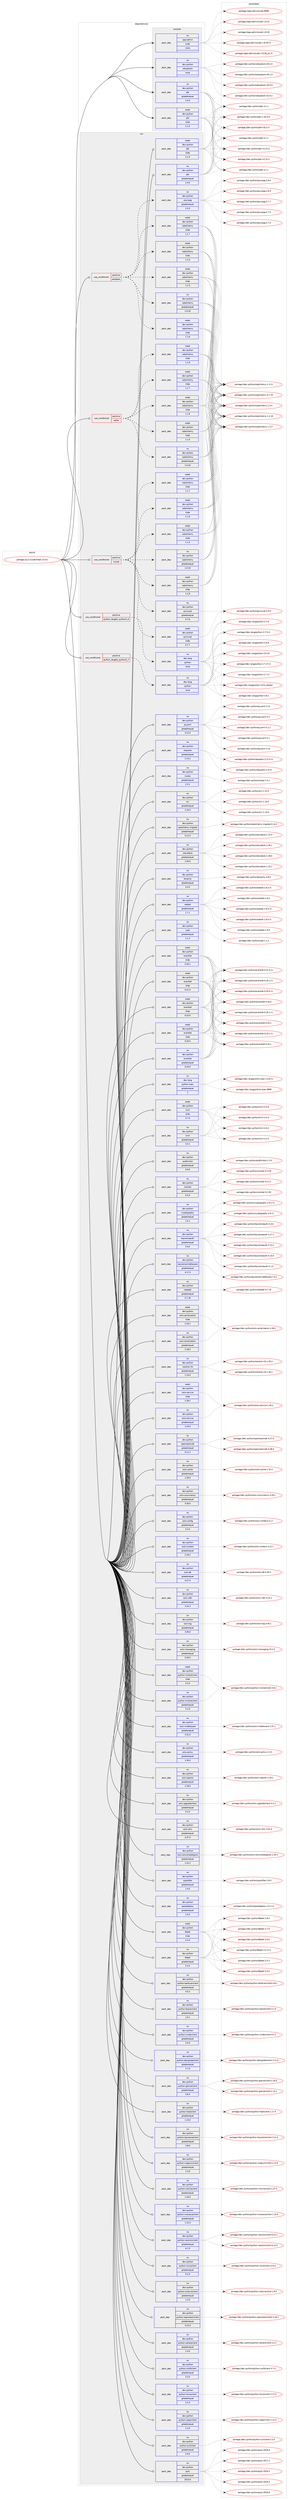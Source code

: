 digraph prolog {

# *************
# Graph options
# *************

newrank=true;
concentrate=true;
compound=true;
graph [rankdir=LR,fontname=Helvetica,fontsize=10,ranksep=1.5];#, ranksep=2.5, nodesep=0.2];
edge  [arrowhead=vee];
node  [fontname=Helvetica,fontsize=10];

# **********
# The ebuild
# **********

subgraph cluster_leftcol {
color=gray;
rank=same;
label=<<i>ebuild</i>>;
id [label="portage://sys-cluster/heat-13.0.0", color=red, width=4, href="../sys-cluster/heat-13.0.0.svg"];
}

# ****************
# The dependencies
# ****************

subgraph cluster_midcol {
color=gray;
label=<<i>dependencies</i>>;
subgraph cluster_compile {
fillcolor="#eeeeee";
style=filled;
label=<<i>compile</i>>;
subgraph pack41363 {
dependency53424 [label=<<TABLE BORDER="0" CELLBORDER="1" CELLSPACING="0" CELLPADDING="4" WIDTH="220"><TR><TD ROWSPAN="6" CELLPADDING="30">pack_dep</TD></TR><TR><TD WIDTH="110">no</TD></TR><TR><TD>app-admin</TD></TR><TR><TD>sudo</TD></TR><TR><TD>none</TD></TR><TR><TD></TD></TR></TABLE>>, shape=none, color=blue];
}
id:e -> dependency53424:w [weight=20,style="solid",arrowhead="vee"];
subgraph pack41364 {
dependency53425 [label=<<TABLE BORDER="0" CELLBORDER="1" CELLSPACING="0" CELLPADDING="4" WIDTH="220"><TR><TD ROWSPAN="6" CELLPADDING="30">pack_dep</TD></TR><TR><TD WIDTH="110">no</TD></TR><TR><TD>dev-python</TD></TR><TR><TD>pbr</TD></TR><TR><TD>greaterequal</TD></TR><TR><TD>2.0.0</TD></TR></TABLE>>, shape=none, color=blue];
}
id:e -> dependency53425:w [weight=20,style="solid",arrowhead="vee"];
subgraph pack41365 {
dependency53426 [label=<<TABLE BORDER="0" CELLBORDER="1" CELLSPACING="0" CELLPADDING="4" WIDTH="220"><TR><TD ROWSPAN="6" CELLPADDING="30">pack_dep</TD></TR><TR><TD WIDTH="110">no</TD></TR><TR><TD>dev-python</TD></TR><TR><TD>setuptools</TD></TR><TR><TD>none</TD></TR><TR><TD></TD></TR></TABLE>>, shape=none, color=blue];
}
id:e -> dependency53426:w [weight=20,style="solid",arrowhead="vee"];
subgraph pack41366 {
dependency53427 [label=<<TABLE BORDER="0" CELLBORDER="1" CELLSPACING="0" CELLPADDING="4" WIDTH="220"><TR><TD ROWSPAN="6" CELLPADDING="30">pack_dep</TD></TR><TR><TD WIDTH="110">weak</TD></TR><TR><TD>dev-python</TD></TR><TR><TD>pbr</TD></TR><TR><TD>tilde</TD></TR><TR><TD>2.1.0</TD></TR></TABLE>>, shape=none, color=blue];
}
id:e -> dependency53427:w [weight=20,style="solid",arrowhead="vee"];
}
subgraph cluster_compileandrun {
fillcolor="#eeeeee";
style=filled;
label=<<i>compile and run</i>>;
}
subgraph cluster_run {
fillcolor="#eeeeee";
style=filled;
label=<<i>run</i>>;
subgraph cond10918 {
dependency53428 [label=<<TABLE BORDER="0" CELLBORDER="1" CELLSPACING="0" CELLPADDING="4"><TR><TD ROWSPAN="3" CELLPADDING="10">use_conditional</TD></TR><TR><TD>positive</TD></TR><TR><TD>mysql</TD></TR></TABLE>>, shape=none, color=red];
subgraph pack41367 {
dependency53429 [label=<<TABLE BORDER="0" CELLBORDER="1" CELLSPACING="0" CELLPADDING="4" WIDTH="220"><TR><TD ROWSPAN="6" CELLPADDING="30">pack_dep</TD></TR><TR><TD WIDTH="110">no</TD></TR><TR><TD>dev-python</TD></TR><TR><TD>pymysql</TD></TR><TR><TD>greaterequal</TD></TR><TR><TD>0.7.6</TD></TR></TABLE>>, shape=none, color=blue];
}
dependency53428:e -> dependency53429:w [weight=20,style="dashed",arrowhead="vee"];
subgraph pack41368 {
dependency53430 [label=<<TABLE BORDER="0" CELLBORDER="1" CELLSPACING="0" CELLPADDING="4" WIDTH="220"><TR><TD ROWSPAN="6" CELLPADDING="30">pack_dep</TD></TR><TR><TD WIDTH="110">weak</TD></TR><TR><TD>dev-python</TD></TR><TR><TD>pymysql</TD></TR><TR><TD>tilde</TD></TR><TR><TD>0.7.7</TD></TR></TABLE>>, shape=none, color=blue];
}
dependency53428:e -> dependency53430:w [weight=20,style="dashed",arrowhead="vee"];
subgraph pack41369 {
dependency53431 [label=<<TABLE BORDER="0" CELLBORDER="1" CELLSPACING="0" CELLPADDING="4" WIDTH="220"><TR><TD ROWSPAN="6" CELLPADDING="30">pack_dep</TD></TR><TR><TD WIDTH="110">no</TD></TR><TR><TD>dev-python</TD></TR><TR><TD>sqlalchemy</TD></TR><TR><TD>greaterequal</TD></TR><TR><TD>1.0.10</TD></TR></TABLE>>, shape=none, color=blue];
}
dependency53428:e -> dependency53431:w [weight=20,style="dashed",arrowhead="vee"];
subgraph pack41370 {
dependency53432 [label=<<TABLE BORDER="0" CELLBORDER="1" CELLSPACING="0" CELLPADDING="4" WIDTH="220"><TR><TD ROWSPAN="6" CELLPADDING="30">pack_dep</TD></TR><TR><TD WIDTH="110">weak</TD></TR><TR><TD>dev-python</TD></TR><TR><TD>sqlalchemy</TD></TR><TR><TD>tilde</TD></TR><TR><TD>1.1.5</TD></TR></TABLE>>, shape=none, color=blue];
}
dependency53428:e -> dependency53432:w [weight=20,style="dashed",arrowhead="vee"];
subgraph pack41371 {
dependency53433 [label=<<TABLE BORDER="0" CELLBORDER="1" CELLSPACING="0" CELLPADDING="4" WIDTH="220"><TR><TD ROWSPAN="6" CELLPADDING="30">pack_dep</TD></TR><TR><TD WIDTH="110">weak</TD></TR><TR><TD>dev-python</TD></TR><TR><TD>sqlalchemy</TD></TR><TR><TD>tilde</TD></TR><TR><TD>1.1.6</TD></TR></TABLE>>, shape=none, color=blue];
}
dependency53428:e -> dependency53433:w [weight=20,style="dashed",arrowhead="vee"];
subgraph pack41372 {
dependency53434 [label=<<TABLE BORDER="0" CELLBORDER="1" CELLSPACING="0" CELLPADDING="4" WIDTH="220"><TR><TD ROWSPAN="6" CELLPADDING="30">pack_dep</TD></TR><TR><TD WIDTH="110">weak</TD></TR><TR><TD>dev-python</TD></TR><TR><TD>sqlalchemy</TD></TR><TR><TD>tilde</TD></TR><TR><TD>1.1.7</TD></TR></TABLE>>, shape=none, color=blue];
}
dependency53428:e -> dependency53434:w [weight=20,style="dashed",arrowhead="vee"];
subgraph pack41373 {
dependency53435 [label=<<TABLE BORDER="0" CELLBORDER="1" CELLSPACING="0" CELLPADDING="4" WIDTH="220"><TR><TD ROWSPAN="6" CELLPADDING="30">pack_dep</TD></TR><TR><TD WIDTH="110">weak</TD></TR><TR><TD>dev-python</TD></TR><TR><TD>sqlalchemy</TD></TR><TR><TD>tilde</TD></TR><TR><TD>1.1.8</TD></TR></TABLE>>, shape=none, color=blue];
}
dependency53428:e -> dependency53435:w [weight=20,style="dashed",arrowhead="vee"];
}
id:e -> dependency53428:w [weight=20,style="solid",arrowhead="odot"];
subgraph cond10919 {
dependency53436 [label=<<TABLE BORDER="0" CELLBORDER="1" CELLSPACING="0" CELLPADDING="4"><TR><TD ROWSPAN="3" CELLPADDING="10">use_conditional</TD></TR><TR><TD>positive</TD></TR><TR><TD>postgres</TD></TR></TABLE>>, shape=none, color=red];
subgraph pack41374 {
dependency53437 [label=<<TABLE BORDER="0" CELLBORDER="1" CELLSPACING="0" CELLPADDING="4" WIDTH="220"><TR><TD ROWSPAN="6" CELLPADDING="30">pack_dep</TD></TR><TR><TD WIDTH="110">no</TD></TR><TR><TD>dev-python</TD></TR><TR><TD>psycopg</TD></TR><TR><TD>greaterequal</TD></TR><TR><TD>2.5.0</TD></TR></TABLE>>, shape=none, color=blue];
}
dependency53436:e -> dependency53437:w [weight=20,style="dashed",arrowhead="vee"];
subgraph pack41375 {
dependency53438 [label=<<TABLE BORDER="0" CELLBORDER="1" CELLSPACING="0" CELLPADDING="4" WIDTH="220"><TR><TD ROWSPAN="6" CELLPADDING="30">pack_dep</TD></TR><TR><TD WIDTH="110">no</TD></TR><TR><TD>dev-python</TD></TR><TR><TD>sqlalchemy</TD></TR><TR><TD>greaterequal</TD></TR><TR><TD>1.0.10</TD></TR></TABLE>>, shape=none, color=blue];
}
dependency53436:e -> dependency53438:w [weight=20,style="dashed",arrowhead="vee"];
subgraph pack41376 {
dependency53439 [label=<<TABLE BORDER="0" CELLBORDER="1" CELLSPACING="0" CELLPADDING="4" WIDTH="220"><TR><TD ROWSPAN="6" CELLPADDING="30">pack_dep</TD></TR><TR><TD WIDTH="110">weak</TD></TR><TR><TD>dev-python</TD></TR><TR><TD>sqlalchemy</TD></TR><TR><TD>tilde</TD></TR><TR><TD>1.1.5</TD></TR></TABLE>>, shape=none, color=blue];
}
dependency53436:e -> dependency53439:w [weight=20,style="dashed",arrowhead="vee"];
subgraph pack41377 {
dependency53440 [label=<<TABLE BORDER="0" CELLBORDER="1" CELLSPACING="0" CELLPADDING="4" WIDTH="220"><TR><TD ROWSPAN="6" CELLPADDING="30">pack_dep</TD></TR><TR><TD WIDTH="110">weak</TD></TR><TR><TD>dev-python</TD></TR><TR><TD>sqlalchemy</TD></TR><TR><TD>tilde</TD></TR><TR><TD>1.1.6</TD></TR></TABLE>>, shape=none, color=blue];
}
dependency53436:e -> dependency53440:w [weight=20,style="dashed",arrowhead="vee"];
subgraph pack41378 {
dependency53441 [label=<<TABLE BORDER="0" CELLBORDER="1" CELLSPACING="0" CELLPADDING="4" WIDTH="220"><TR><TD ROWSPAN="6" CELLPADDING="30">pack_dep</TD></TR><TR><TD WIDTH="110">weak</TD></TR><TR><TD>dev-python</TD></TR><TR><TD>sqlalchemy</TD></TR><TR><TD>tilde</TD></TR><TR><TD>1.1.7</TD></TR></TABLE>>, shape=none, color=blue];
}
dependency53436:e -> dependency53441:w [weight=20,style="dashed",arrowhead="vee"];
subgraph pack41379 {
dependency53442 [label=<<TABLE BORDER="0" CELLBORDER="1" CELLSPACING="0" CELLPADDING="4" WIDTH="220"><TR><TD ROWSPAN="6" CELLPADDING="30">pack_dep</TD></TR><TR><TD WIDTH="110">weak</TD></TR><TR><TD>dev-python</TD></TR><TR><TD>sqlalchemy</TD></TR><TR><TD>tilde</TD></TR><TR><TD>1.1.8</TD></TR></TABLE>>, shape=none, color=blue];
}
dependency53436:e -> dependency53442:w [weight=20,style="dashed",arrowhead="vee"];
}
id:e -> dependency53436:w [weight=20,style="solid",arrowhead="odot"];
subgraph cond10920 {
dependency53443 [label=<<TABLE BORDER="0" CELLBORDER="1" CELLSPACING="0" CELLPADDING="4"><TR><TD ROWSPAN="3" CELLPADDING="10">use_conditional</TD></TR><TR><TD>positive</TD></TR><TR><TD>python_targets_python3_6</TD></TR></TABLE>>, shape=none, color=red];
subgraph pack41380 {
dependency53444 [label=<<TABLE BORDER="0" CELLBORDER="1" CELLSPACING="0" CELLPADDING="4" WIDTH="220"><TR><TD ROWSPAN="6" CELLPADDING="30">pack_dep</TD></TR><TR><TD WIDTH="110">no</TD></TR><TR><TD>dev-lang</TD></TR><TR><TD>python</TD></TR><TR><TD>none</TD></TR><TR><TD></TD></TR></TABLE>>, shape=none, color=blue];
}
dependency53443:e -> dependency53444:w [weight=20,style="dashed",arrowhead="vee"];
}
id:e -> dependency53443:w [weight=20,style="solid",arrowhead="odot"];
subgraph cond10921 {
dependency53445 [label=<<TABLE BORDER="0" CELLBORDER="1" CELLSPACING="0" CELLPADDING="4"><TR><TD ROWSPAN="3" CELLPADDING="10">use_conditional</TD></TR><TR><TD>positive</TD></TR><TR><TD>python_targets_python3_7</TD></TR></TABLE>>, shape=none, color=red];
subgraph pack41381 {
dependency53446 [label=<<TABLE BORDER="0" CELLBORDER="1" CELLSPACING="0" CELLPADDING="4" WIDTH="220"><TR><TD ROWSPAN="6" CELLPADDING="30">pack_dep</TD></TR><TR><TD WIDTH="110">no</TD></TR><TR><TD>dev-lang</TD></TR><TR><TD>python</TD></TR><TR><TD>none</TD></TR><TR><TD></TD></TR></TABLE>>, shape=none, color=blue];
}
dependency53445:e -> dependency53446:w [weight=20,style="dashed",arrowhead="vee"];
}
id:e -> dependency53445:w [weight=20,style="solid",arrowhead="odot"];
subgraph cond10922 {
dependency53447 [label=<<TABLE BORDER="0" CELLBORDER="1" CELLSPACING="0" CELLPADDING="4"><TR><TD ROWSPAN="3" CELLPADDING="10">use_conditional</TD></TR><TR><TD>positive</TD></TR><TR><TD>sqlite</TD></TR></TABLE>>, shape=none, color=red];
subgraph pack41382 {
dependency53448 [label=<<TABLE BORDER="0" CELLBORDER="1" CELLSPACING="0" CELLPADDING="4" WIDTH="220"><TR><TD ROWSPAN="6" CELLPADDING="30">pack_dep</TD></TR><TR><TD WIDTH="110">no</TD></TR><TR><TD>dev-python</TD></TR><TR><TD>sqlalchemy</TD></TR><TR><TD>greaterequal</TD></TR><TR><TD>1.0.10</TD></TR></TABLE>>, shape=none, color=blue];
}
dependency53447:e -> dependency53448:w [weight=20,style="dashed",arrowhead="vee"];
subgraph pack41383 {
dependency53449 [label=<<TABLE BORDER="0" CELLBORDER="1" CELLSPACING="0" CELLPADDING="4" WIDTH="220"><TR><TD ROWSPAN="6" CELLPADDING="30">pack_dep</TD></TR><TR><TD WIDTH="110">weak</TD></TR><TR><TD>dev-python</TD></TR><TR><TD>sqlalchemy</TD></TR><TR><TD>tilde</TD></TR><TR><TD>1.1.5</TD></TR></TABLE>>, shape=none, color=blue];
}
dependency53447:e -> dependency53449:w [weight=20,style="dashed",arrowhead="vee"];
subgraph pack41384 {
dependency53450 [label=<<TABLE BORDER="0" CELLBORDER="1" CELLSPACING="0" CELLPADDING="4" WIDTH="220"><TR><TD ROWSPAN="6" CELLPADDING="30">pack_dep</TD></TR><TR><TD WIDTH="110">weak</TD></TR><TR><TD>dev-python</TD></TR><TR><TD>sqlalchemy</TD></TR><TR><TD>tilde</TD></TR><TR><TD>1.1.6</TD></TR></TABLE>>, shape=none, color=blue];
}
dependency53447:e -> dependency53450:w [weight=20,style="dashed",arrowhead="vee"];
subgraph pack41385 {
dependency53451 [label=<<TABLE BORDER="0" CELLBORDER="1" CELLSPACING="0" CELLPADDING="4" WIDTH="220"><TR><TD ROWSPAN="6" CELLPADDING="30">pack_dep</TD></TR><TR><TD WIDTH="110">weak</TD></TR><TR><TD>dev-python</TD></TR><TR><TD>sqlalchemy</TD></TR><TR><TD>tilde</TD></TR><TR><TD>1.1.7</TD></TR></TABLE>>, shape=none, color=blue];
}
dependency53447:e -> dependency53451:w [weight=20,style="dashed",arrowhead="vee"];
subgraph pack41386 {
dependency53452 [label=<<TABLE BORDER="0" CELLBORDER="1" CELLSPACING="0" CELLPADDING="4" WIDTH="220"><TR><TD ROWSPAN="6" CELLPADDING="30">pack_dep</TD></TR><TR><TD WIDTH="110">weak</TD></TR><TR><TD>dev-python</TD></TR><TR><TD>sqlalchemy</TD></TR><TR><TD>tilde</TD></TR><TR><TD>1.1.8</TD></TR></TABLE>>, shape=none, color=blue];
}
dependency53447:e -> dependency53452:w [weight=20,style="dashed",arrowhead="vee"];
}
id:e -> dependency53447:w [weight=20,style="solid",arrowhead="odot"];
subgraph pack41387 {
dependency53453 [label=<<TABLE BORDER="0" CELLBORDER="1" CELLSPACING="0" CELLPADDING="4" WIDTH="220"><TR><TD ROWSPAN="6" CELLPADDING="30">pack_dep</TD></TR><TR><TD WIDTH="110">no</TD></TR><TR><TD>dev-lang</TD></TR><TR><TD>python-exec</TD></TR><TR><TD>greaterequal</TD></TR><TR><TD>2</TD></TR></TABLE>>, shape=none, color=blue];
}
id:e -> dependency53453:w [weight=20,style="solid",arrowhead="odot"];
subgraph pack41388 {
dependency53454 [label=<<TABLE BORDER="0" CELLBORDER="1" CELLSPACING="0" CELLPADDING="4" WIDTH="220"><TR><TD ROWSPAN="6" CELLPADDING="30">pack_dep</TD></TR><TR><TD WIDTH="110">no</TD></TR><TR><TD>dev-python</TD></TR><TR><TD>Babel</TD></TR><TR><TD>greaterequal</TD></TR><TR><TD>2.3.4</TD></TR></TABLE>>, shape=none, color=blue];
}
id:e -> dependency53454:w [weight=20,style="solid",arrowhead="odot"];
subgraph pack41389 {
dependency53455 [label=<<TABLE BORDER="0" CELLBORDER="1" CELLSPACING="0" CELLPADDING="4" WIDTH="220"><TR><TD ROWSPAN="6" CELLPADDING="30">pack_dep</TD></TR><TR><TD WIDTH="110">no</TD></TR><TR><TD>dev-python</TD></TR><TR><TD>aodhclient</TD></TR><TR><TD>greaterequal</TD></TR><TR><TD>0.9.0</TD></TR></TABLE>>, shape=none, color=blue];
}
id:e -> dependency53455:w [weight=20,style="solid",arrowhead="odot"];
subgraph pack41390 {
dependency53456 [label=<<TABLE BORDER="0" CELLBORDER="1" CELLSPACING="0" CELLPADDING="4" WIDTH="220"><TR><TD ROWSPAN="6" CELLPADDING="30">pack_dep</TD></TR><TR><TD WIDTH="110">no</TD></TR><TR><TD>dev-python</TD></TR><TR><TD>croniter</TD></TR><TR><TD>greaterequal</TD></TR><TR><TD>0.3.4</TD></TR></TABLE>>, shape=none, color=blue];
}
id:e -> dependency53456:w [weight=20,style="solid",arrowhead="odot"];
subgraph pack41391 {
dependency53457 [label=<<TABLE BORDER="0" CELLBORDER="1" CELLSPACING="0" CELLPADDING="4" WIDTH="220"><TR><TD ROWSPAN="6" CELLPADDING="30">pack_dep</TD></TR><TR><TD WIDTH="110">no</TD></TR><TR><TD>dev-python</TD></TR><TR><TD>cryptography</TD></TR><TR><TD>greaterequal</TD></TR><TR><TD>1.2.1</TD></TR></TABLE>>, shape=none, color=blue];
}
id:e -> dependency53457:w [weight=20,style="solid",arrowhead="odot"];
subgraph pack41392 {
dependency53458 [label=<<TABLE BORDER="0" CELLBORDER="1" CELLSPACING="0" CELLPADDING="4" WIDTH="220"><TR><TD ROWSPAN="6" CELLPADDING="30">pack_dep</TD></TR><TR><TD WIDTH="110">no</TD></TR><TR><TD>dev-python</TD></TR><TR><TD>eventlet</TD></TR><TR><TD>greaterequal</TD></TR><TR><TD>0.20.0</TD></TR></TABLE>>, shape=none, color=blue];
}
id:e -> dependency53458:w [weight=20,style="solid",arrowhead="odot"];
subgraph pack41393 {
dependency53459 [label=<<TABLE BORDER="0" CELLBORDER="1" CELLSPACING="0" CELLPADDING="4" WIDTH="220"><TR><TD ROWSPAN="6" CELLPADDING="30">pack_dep</TD></TR><TR><TD WIDTH="110">no</TD></TR><TR><TD>dev-python</TD></TR><TR><TD>keystoneauth</TD></TR><TR><TD>greaterequal</TD></TR><TR><TD>3.4.0</TD></TR></TABLE>>, shape=none, color=blue];
}
id:e -> dependency53459:w [weight=20,style="solid",arrowhead="odot"];
subgraph pack41394 {
dependency53460 [label=<<TABLE BORDER="0" CELLBORDER="1" CELLSPACING="0" CELLPADDING="4" WIDTH="220"><TR><TD ROWSPAN="6" CELLPADDING="30">pack_dep</TD></TR><TR><TD WIDTH="110">no</TD></TR><TR><TD>dev-python</TD></TR><TR><TD>keystonemiddleware</TD></TR><TR><TD>greaterequal</TD></TR><TR><TD>4.17.0</TD></TR></TABLE>>, shape=none, color=blue];
}
id:e -> dependency53460:w [weight=20,style="solid",arrowhead="odot"];
subgraph pack41395 {
dependency53461 [label=<<TABLE BORDER="0" CELLBORDER="1" CELLSPACING="0" CELLPADDING="4" WIDTH="220"><TR><TD ROWSPAN="6" CELLPADDING="30">pack_dep</TD></TR><TR><TD WIDTH="110">no</TD></TR><TR><TD>dev-python</TD></TR><TR><TD>lxml</TD></TR><TR><TD>greaterequal</TD></TR><TR><TD>3.4.1</TD></TR></TABLE>>, shape=none, color=blue];
}
id:e -> dependency53461:w [weight=20,style="solid",arrowhead="odot"];
subgraph pack41396 {
dependency53462 [label=<<TABLE BORDER="0" CELLBORDER="1" CELLSPACING="0" CELLPADDING="4" WIDTH="220"><TR><TD ROWSPAN="6" CELLPADDING="30">pack_dep</TD></TR><TR><TD WIDTH="110">no</TD></TR><TR><TD>dev-python</TD></TR><TR><TD>netaddr</TD></TR><TR><TD>greaterequal</TD></TR><TR><TD>0.7.18</TD></TR></TABLE>>, shape=none, color=blue];
}
id:e -> dependency53462:w [weight=20,style="solid",arrowhead="odot"];
subgraph pack41397 {
dependency53463 [label=<<TABLE BORDER="0" CELLBORDER="1" CELLSPACING="0" CELLPADDING="4" WIDTH="220"><TR><TD ROWSPAN="6" CELLPADDING="30">pack_dep</TD></TR><TR><TD WIDTH="110">no</TD></TR><TR><TD>dev-python</TD></TR><TR><TD>neutron-lib</TD></TR><TR><TD>greaterequal</TD></TR><TR><TD>1.14.0</TD></TR></TABLE>>, shape=none, color=blue];
}
id:e -> dependency53463:w [weight=20,style="solid",arrowhead="odot"];
subgraph pack41398 {
dependency53464 [label=<<TABLE BORDER="0" CELLBORDER="1" CELLSPACING="0" CELLPADDING="4" WIDTH="220"><TR><TD ROWSPAN="6" CELLPADDING="30">pack_dep</TD></TR><TR><TD WIDTH="110">no</TD></TR><TR><TD>dev-python</TD></TR><TR><TD>openstacksdk</TD></TR><TR><TD>greaterequal</TD></TR><TR><TD>0.11.2</TD></TR></TABLE>>, shape=none, color=blue];
}
id:e -> dependency53464:w [weight=20,style="solid",arrowhead="odot"];
subgraph pack41399 {
dependency53465 [label=<<TABLE BORDER="0" CELLBORDER="1" CELLSPACING="0" CELLPADDING="4" WIDTH="220"><TR><TD ROWSPAN="6" CELLPADDING="30">pack_dep</TD></TR><TR><TD WIDTH="110">no</TD></TR><TR><TD>dev-python</TD></TR><TR><TD>oslo-cache</TD></TR><TR><TD>greaterequal</TD></TR><TR><TD>1.26.0</TD></TR></TABLE>>, shape=none, color=blue];
}
id:e -> dependency53465:w [weight=20,style="solid",arrowhead="odot"];
subgraph pack41400 {
dependency53466 [label=<<TABLE BORDER="0" CELLBORDER="1" CELLSPACING="0" CELLPADDING="4" WIDTH="220"><TR><TD ROWSPAN="6" CELLPADDING="30">pack_dep</TD></TR><TR><TD WIDTH="110">no</TD></TR><TR><TD>dev-python</TD></TR><TR><TD>oslo-concurrency</TD></TR><TR><TD>greaterequal</TD></TR><TR><TD>3.26.0</TD></TR></TABLE>>, shape=none, color=blue];
}
id:e -> dependency53466:w [weight=20,style="solid",arrowhead="odot"];
subgraph pack41401 {
dependency53467 [label=<<TABLE BORDER="0" CELLBORDER="1" CELLSPACING="0" CELLPADDING="4" WIDTH="220"><TR><TD ROWSPAN="6" CELLPADDING="30">pack_dep</TD></TR><TR><TD WIDTH="110">no</TD></TR><TR><TD>dev-python</TD></TR><TR><TD>oslo-config</TD></TR><TR><TD>greaterequal</TD></TR><TR><TD>5.2.0</TD></TR></TABLE>>, shape=none, color=blue];
}
id:e -> dependency53467:w [weight=20,style="solid",arrowhead="odot"];
subgraph pack41402 {
dependency53468 [label=<<TABLE BORDER="0" CELLBORDER="1" CELLSPACING="0" CELLPADDING="4" WIDTH="220"><TR><TD ROWSPAN="6" CELLPADDING="30">pack_dep</TD></TR><TR><TD WIDTH="110">no</TD></TR><TR><TD>dev-python</TD></TR><TR><TD>oslo-context</TD></TR><TR><TD>greaterequal</TD></TR><TR><TD>2.19.2</TD></TR></TABLE>>, shape=none, color=blue];
}
id:e -> dependency53468:w [weight=20,style="solid",arrowhead="odot"];
subgraph pack41403 {
dependency53469 [label=<<TABLE BORDER="0" CELLBORDER="1" CELLSPACING="0" CELLPADDING="4" WIDTH="220"><TR><TD ROWSPAN="6" CELLPADDING="30">pack_dep</TD></TR><TR><TD WIDTH="110">no</TD></TR><TR><TD>dev-python</TD></TR><TR><TD>oslo-db</TD></TR><TR><TD>greaterequal</TD></TR><TR><TD>4.27.0</TD></TR></TABLE>>, shape=none, color=blue];
}
id:e -> dependency53469:w [weight=20,style="solid",arrowhead="odot"];
subgraph pack41404 {
dependency53470 [label=<<TABLE BORDER="0" CELLBORDER="1" CELLSPACING="0" CELLPADDING="4" WIDTH="220"><TR><TD ROWSPAN="6" CELLPADDING="30">pack_dep</TD></TR><TR><TD WIDTH="110">no</TD></TR><TR><TD>dev-python</TD></TR><TR><TD>oslo-i18n</TD></TR><TR><TD>greaterequal</TD></TR><TR><TD>3.15.3</TD></TR></TABLE>>, shape=none, color=blue];
}
id:e -> dependency53470:w [weight=20,style="solid",arrowhead="odot"];
subgraph pack41405 {
dependency53471 [label=<<TABLE BORDER="0" CELLBORDER="1" CELLSPACING="0" CELLPADDING="4" WIDTH="220"><TR><TD ROWSPAN="6" CELLPADDING="30">pack_dep</TD></TR><TR><TD WIDTH="110">no</TD></TR><TR><TD>dev-python</TD></TR><TR><TD>oslo-log</TD></TR><TR><TD>greaterequal</TD></TR><TR><TD>3.36.0</TD></TR></TABLE>>, shape=none, color=blue];
}
id:e -> dependency53471:w [weight=20,style="solid",arrowhead="odot"];
subgraph pack41406 {
dependency53472 [label=<<TABLE BORDER="0" CELLBORDER="1" CELLSPACING="0" CELLPADDING="4" WIDTH="220"><TR><TD ROWSPAN="6" CELLPADDING="30">pack_dep</TD></TR><TR><TD WIDTH="110">no</TD></TR><TR><TD>dev-python</TD></TR><TR><TD>oslo-messaging</TD></TR><TR><TD>greaterequal</TD></TR><TR><TD>5.29.0</TD></TR></TABLE>>, shape=none, color=blue];
}
id:e -> dependency53472:w [weight=20,style="solid",arrowhead="odot"];
subgraph pack41407 {
dependency53473 [label=<<TABLE BORDER="0" CELLBORDER="1" CELLSPACING="0" CELLPADDING="4" WIDTH="220"><TR><TD ROWSPAN="6" CELLPADDING="30">pack_dep</TD></TR><TR><TD WIDTH="110">no</TD></TR><TR><TD>dev-python</TD></TR><TR><TD>oslo-middleware</TD></TR><TR><TD>greaterequal</TD></TR><TR><TD>3.31.0</TD></TR></TABLE>>, shape=none, color=blue];
}
id:e -> dependency53473:w [weight=20,style="solid",arrowhead="odot"];
subgraph pack41408 {
dependency53474 [label=<<TABLE BORDER="0" CELLBORDER="1" CELLSPACING="0" CELLPADDING="4" WIDTH="220"><TR><TD ROWSPAN="6" CELLPADDING="30">pack_dep</TD></TR><TR><TD WIDTH="110">no</TD></TR><TR><TD>dev-python</TD></TR><TR><TD>oslo-policy</TD></TR><TR><TD>greaterequal</TD></TR><TR><TD>1.30.0</TD></TR></TABLE>>, shape=none, color=blue];
}
id:e -> dependency53474:w [weight=20,style="solid",arrowhead="odot"];
subgraph pack41409 {
dependency53475 [label=<<TABLE BORDER="0" CELLBORDER="1" CELLSPACING="0" CELLPADDING="4" WIDTH="220"><TR><TD ROWSPAN="6" CELLPADDING="30">pack_dep</TD></TR><TR><TD WIDTH="110">no</TD></TR><TR><TD>dev-python</TD></TR><TR><TD>oslo-reports</TD></TR><TR><TD>greaterequal</TD></TR><TR><TD>1.18.0</TD></TR></TABLE>>, shape=none, color=blue];
}
id:e -> dependency53475:w [weight=20,style="solid",arrowhead="odot"];
subgraph pack41410 {
dependency53476 [label=<<TABLE BORDER="0" CELLBORDER="1" CELLSPACING="0" CELLPADDING="4" WIDTH="220"><TR><TD ROWSPAN="6" CELLPADDING="30">pack_dep</TD></TR><TR><TD WIDTH="110">no</TD></TR><TR><TD>dev-python</TD></TR><TR><TD>oslo-serialization</TD></TR><TR><TD>greaterequal</TD></TR><TR><TD>2.18.0</TD></TR></TABLE>>, shape=none, color=blue];
}
id:e -> dependency53476:w [weight=20,style="solid",arrowhead="odot"];
subgraph pack41411 {
dependency53477 [label=<<TABLE BORDER="0" CELLBORDER="1" CELLSPACING="0" CELLPADDING="4" WIDTH="220"><TR><TD ROWSPAN="6" CELLPADDING="30">pack_dep</TD></TR><TR><TD WIDTH="110">no</TD></TR><TR><TD>dev-python</TD></TR><TR><TD>oslo-service</TD></TR><TR><TD>greaterequal</TD></TR><TR><TD>1.24.0</TD></TR></TABLE>>, shape=none, color=blue];
}
id:e -> dependency53477:w [weight=20,style="solid",arrowhead="odot"];
subgraph pack41412 {
dependency53478 [label=<<TABLE BORDER="0" CELLBORDER="1" CELLSPACING="0" CELLPADDING="4" WIDTH="220"><TR><TD ROWSPAN="6" CELLPADDING="30">pack_dep</TD></TR><TR><TD WIDTH="110">no</TD></TR><TR><TD>dev-python</TD></TR><TR><TD>oslo-upgradecheck</TD></TR><TR><TD>greaterequal</TD></TR><TR><TD>0.1.0</TD></TR></TABLE>>, shape=none, color=blue];
}
id:e -> dependency53478:w [weight=20,style="solid",arrowhead="odot"];
subgraph pack41413 {
dependency53479 [label=<<TABLE BORDER="0" CELLBORDER="1" CELLSPACING="0" CELLPADDING="4" WIDTH="220"><TR><TD ROWSPAN="6" CELLPADDING="30">pack_dep</TD></TR><TR><TD WIDTH="110">no</TD></TR><TR><TD>dev-python</TD></TR><TR><TD>oslo-utils</TD></TR><TR><TD>greaterequal</TD></TR><TR><TD>3.37.0</TD></TR></TABLE>>, shape=none, color=blue];
}
id:e -> dependency53479:w [weight=20,style="solid",arrowhead="odot"];
subgraph pack41414 {
dependency53480 [label=<<TABLE BORDER="0" CELLBORDER="1" CELLSPACING="0" CELLPADDING="4" WIDTH="220"><TR><TD ROWSPAN="6" CELLPADDING="30">pack_dep</TD></TR><TR><TD WIDTH="110">no</TD></TR><TR><TD>dev-python</TD></TR><TR><TD>oslo-versionedobjects</TD></TR><TR><TD>greaterequal</TD></TR><TR><TD>1.31.2</TD></TR></TABLE>>, shape=none, color=blue];
}
id:e -> dependency53480:w [weight=20,style="solid",arrowhead="odot"];
subgraph pack41415 {
dependency53481 [label=<<TABLE BORDER="0" CELLBORDER="1" CELLSPACING="0" CELLPADDING="4" WIDTH="220"><TR><TD ROWSPAN="6" CELLPADDING="30">pack_dep</TD></TR><TR><TD WIDTH="110">no</TD></TR><TR><TD>dev-python</TD></TR><TR><TD>osprofiler</TD></TR><TR><TD>greaterequal</TD></TR><TR><TD>1.4.0</TD></TR></TABLE>>, shape=none, color=blue];
}
id:e -> dependency53481:w [weight=20,style="solid",arrowhead="odot"];
subgraph pack41416 {
dependency53482 [label=<<TABLE BORDER="0" CELLBORDER="1" CELLSPACING="0" CELLPADDING="4" WIDTH="220"><TR><TD ROWSPAN="6" CELLPADDING="30">pack_dep</TD></TR><TR><TD WIDTH="110">no</TD></TR><TR><TD>dev-python</TD></TR><TR><TD>pastedeploy</TD></TR><TR><TD>greaterequal</TD></TR><TR><TD>1.5.0</TD></TR></TABLE>>, shape=none, color=blue];
}
id:e -> dependency53482:w [weight=20,style="solid",arrowhead="odot"];
subgraph pack41417 {
dependency53483 [label=<<TABLE BORDER="0" CELLBORDER="1" CELLSPACING="0" CELLPADDING="4" WIDTH="220"><TR><TD ROWSPAN="6" CELLPADDING="30">pack_dep</TD></TR><TR><TD WIDTH="110">no</TD></TR><TR><TD>dev-python</TD></TR><TR><TD>pbr</TD></TR><TR><TD>greaterequal</TD></TR><TR><TD>2.0.0</TD></TR></TABLE>>, shape=none, color=blue];
}
id:e -> dependency53483:w [weight=20,style="solid",arrowhead="odot"];
subgraph pack41418 {
dependency53484 [label=<<TABLE BORDER="0" CELLBORDER="1" CELLSPACING="0" CELLPADDING="4" WIDTH="220"><TR><TD ROWSPAN="6" CELLPADDING="30">pack_dep</TD></TR><TR><TD WIDTH="110">no</TD></TR><TR><TD>dev-python</TD></TR><TR><TD>python-barbicanclient</TD></TR><TR><TD>greaterequal</TD></TR><TR><TD>4.5.2</TD></TR></TABLE>>, shape=none, color=blue];
}
id:e -> dependency53484:w [weight=20,style="solid",arrowhead="odot"];
subgraph pack41419 {
dependency53485 [label=<<TABLE BORDER="0" CELLBORDER="1" CELLSPACING="0" CELLPADDING="4" WIDTH="220"><TR><TD ROWSPAN="6" CELLPADDING="30">pack_dep</TD></TR><TR><TD WIDTH="110">no</TD></TR><TR><TD>dev-python</TD></TR><TR><TD>python-blazarclient</TD></TR><TR><TD>greaterequal</TD></TR><TR><TD>1.0.1</TD></TR></TABLE>>, shape=none, color=blue];
}
id:e -> dependency53485:w [weight=20,style="solid",arrowhead="odot"];
subgraph pack41420 {
dependency53486 [label=<<TABLE BORDER="0" CELLBORDER="1" CELLSPACING="0" CELLPADDING="4" WIDTH="220"><TR><TD ROWSPAN="6" CELLPADDING="30">pack_dep</TD></TR><TR><TD WIDTH="110">no</TD></TR><TR><TD>dev-python</TD></TR><TR><TD>python-cinderclient</TD></TR><TR><TD>greaterequal</TD></TR><TR><TD>3.3.0</TD></TR></TABLE>>, shape=none, color=blue];
}
id:e -> dependency53486:w [weight=20,style="solid",arrowhead="odot"];
subgraph pack41421 {
dependency53487 [label=<<TABLE BORDER="0" CELLBORDER="1" CELLSPACING="0" CELLPADDING="4" WIDTH="220"><TR><TD ROWSPAN="6" CELLPADDING="30">pack_dep</TD></TR><TR><TD WIDTH="110">no</TD></TR><TR><TD>dev-python</TD></TR><TR><TD>python-designateclient</TD></TR><TR><TD>greaterequal</TD></TR><TR><TD>2.7.0</TD></TR></TABLE>>, shape=none, color=blue];
}
id:e -> dependency53487:w [weight=20,style="solid",arrowhead="odot"];
subgraph pack41422 {
dependency53488 [label=<<TABLE BORDER="0" CELLBORDER="1" CELLSPACING="0" CELLPADDING="4" WIDTH="220"><TR><TD ROWSPAN="6" CELLPADDING="30">pack_dep</TD></TR><TR><TD WIDTH="110">no</TD></TR><TR><TD>dev-python</TD></TR><TR><TD>python-glanceclient</TD></TR><TR><TD>greaterequal</TD></TR><TR><TD>2.8.0</TD></TR></TABLE>>, shape=none, color=blue];
}
id:e -> dependency53488:w [weight=20,style="solid",arrowhead="odot"];
subgraph pack41423 {
dependency53489 [label=<<TABLE BORDER="0" CELLBORDER="1" CELLSPACING="0" CELLPADDING="4" WIDTH="220"><TR><TD ROWSPAN="6" CELLPADDING="30">pack_dep</TD></TR><TR><TD WIDTH="110">no</TD></TR><TR><TD>dev-python</TD></TR><TR><TD>python-heatclient</TD></TR><TR><TD>greaterequal</TD></TR><TR><TD>1.10.0</TD></TR></TABLE>>, shape=none, color=blue];
}
id:e -> dependency53489:w [weight=20,style="solid",arrowhead="odot"];
subgraph pack41424 {
dependency53490 [label=<<TABLE BORDER="0" CELLBORDER="1" CELLSPACING="0" CELLPADDING="4" WIDTH="220"><TR><TD ROWSPAN="6" CELLPADDING="30">pack_dep</TD></TR><TR><TD WIDTH="110">no</TD></TR><TR><TD>dev-python</TD></TR><TR><TD>python-keystoneclient</TD></TR><TR><TD>greaterequal</TD></TR><TR><TD>3.8.0</TD></TR></TABLE>>, shape=none, color=blue];
}
id:e -> dependency53490:w [weight=20,style="solid",arrowhead="odot"];
subgraph pack41425 {
dependency53491 [label=<<TABLE BORDER="0" CELLBORDER="1" CELLSPACING="0" CELLPADDING="4" WIDTH="220"><TR><TD ROWSPAN="6" CELLPADDING="30">pack_dep</TD></TR><TR><TD WIDTH="110">no</TD></TR><TR><TD>dev-python</TD></TR><TR><TD>python-magnumclient</TD></TR><TR><TD>greaterequal</TD></TR><TR><TD>2.3.0</TD></TR></TABLE>>, shape=none, color=blue];
}
id:e -> dependency53491:w [weight=20,style="solid",arrowhead="odot"];
subgraph pack41426 {
dependency53492 [label=<<TABLE BORDER="0" CELLBORDER="1" CELLSPACING="0" CELLPADDING="4" WIDTH="220"><TR><TD ROWSPAN="6" CELLPADDING="30">pack_dep</TD></TR><TR><TD WIDTH="110">no</TD></TR><TR><TD>dev-python</TD></TR><TR><TD>python-manilaclient</TD></TR><TR><TD>greaterequal</TD></TR><TR><TD>1.16.0</TD></TR></TABLE>>, shape=none, color=blue];
}
id:e -> dependency53492:w [weight=20,style="solid",arrowhead="odot"];
subgraph pack41427 {
dependency53493 [label=<<TABLE BORDER="0" CELLBORDER="1" CELLSPACING="0" CELLPADDING="4" WIDTH="220"><TR><TD ROWSPAN="6" CELLPADDING="30">pack_dep</TD></TR><TR><TD WIDTH="110">no</TD></TR><TR><TD>dev-python</TD></TR><TR><TD>python-mistralclient</TD></TR><TR><TD>greaterequal</TD></TR><TR><TD>3.1.0</TD></TR></TABLE>>, shape=none, color=blue];
}
id:e -> dependency53493:w [weight=20,style="solid",arrowhead="odot"];
subgraph pack41428 {
dependency53494 [label=<<TABLE BORDER="0" CELLBORDER="1" CELLSPACING="0" CELLPADDING="4" WIDTH="220"><TR><TD ROWSPAN="6" CELLPADDING="30">pack_dep</TD></TR><TR><TD WIDTH="110">no</TD></TR><TR><TD>dev-python</TD></TR><TR><TD>python-monascaclient</TD></TR><TR><TD>greaterequal</TD></TR><TR><TD>1.12.0</TD></TR></TABLE>>, shape=none, color=blue];
}
id:e -> dependency53494:w [weight=20,style="solid",arrowhead="odot"];
subgraph pack41429 {
dependency53495 [label=<<TABLE BORDER="0" CELLBORDER="1" CELLSPACING="0" CELLPADDING="4" WIDTH="220"><TR><TD ROWSPAN="6" CELLPADDING="30">pack_dep</TD></TR><TR><TD WIDTH="110">no</TD></TR><TR><TD>dev-python</TD></TR><TR><TD>python-neutronclient</TD></TR><TR><TD>greaterequal</TD></TR><TR><TD>6.7.0</TD></TR></TABLE>>, shape=none, color=blue];
}
id:e -> dependency53495:w [weight=20,style="solid",arrowhead="odot"];
subgraph pack41430 {
dependency53496 [label=<<TABLE BORDER="0" CELLBORDER="1" CELLSPACING="0" CELLPADDING="4" WIDTH="220"><TR><TD ROWSPAN="6" CELLPADDING="30">pack_dep</TD></TR><TR><TD WIDTH="110">no</TD></TR><TR><TD>dev-python</TD></TR><TR><TD>python-novaclient</TD></TR><TR><TD>greaterequal</TD></TR><TR><TD>9.1.0</TD></TR></TABLE>>, shape=none, color=blue];
}
id:e -> dependency53496:w [weight=20,style="solid",arrowhead="odot"];
subgraph pack41431 {
dependency53497 [label=<<TABLE BORDER="0" CELLBORDER="1" CELLSPACING="0" CELLPADDING="4" WIDTH="220"><TR><TD ROWSPAN="6" CELLPADDING="30">pack_dep</TD></TR><TR><TD WIDTH="110">no</TD></TR><TR><TD>dev-python</TD></TR><TR><TD>python-octaviaclient</TD></TR><TR><TD>greaterequal</TD></TR><TR><TD>1.3.0</TD></TR></TABLE>>, shape=none, color=blue];
}
id:e -> dependency53497:w [weight=20,style="solid",arrowhead="odot"];
subgraph pack41432 {
dependency53498 [label=<<TABLE BORDER="0" CELLBORDER="1" CELLSPACING="0" CELLPADDING="4" WIDTH="220"><TR><TD ROWSPAN="6" CELLPADDING="30">pack_dep</TD></TR><TR><TD WIDTH="110">no</TD></TR><TR><TD>dev-python</TD></TR><TR><TD>python-openstackclient</TD></TR><TR><TD>greaterequal</TD></TR><TR><TD>3.12.0</TD></TR></TABLE>>, shape=none, color=blue];
}
id:e -> dependency53498:w [weight=20,style="solid",arrowhead="odot"];
subgraph pack41433 {
dependency53499 [label=<<TABLE BORDER="0" CELLBORDER="1" CELLSPACING="0" CELLPADDING="4" WIDTH="220"><TR><TD ROWSPAN="6" CELLPADDING="30">pack_dep</TD></TR><TR><TD WIDTH="110">no</TD></TR><TR><TD>dev-python</TD></TR><TR><TD>python-saharaclient</TD></TR><TR><TD>greaterequal</TD></TR><TR><TD>1.4.0</TD></TR></TABLE>>, shape=none, color=blue];
}
id:e -> dependency53499:w [weight=20,style="solid",arrowhead="odot"];
subgraph pack41434 {
dependency53500 [label=<<TABLE BORDER="0" CELLBORDER="1" CELLSPACING="0" CELLPADDING="4" WIDTH="220"><TR><TD ROWSPAN="6" CELLPADDING="30">pack_dep</TD></TR><TR><TD WIDTH="110">no</TD></TR><TR><TD>dev-python</TD></TR><TR><TD>python-swiftclient</TD></TR><TR><TD>greaterequal</TD></TR><TR><TD>3.2.0</TD></TR></TABLE>>, shape=none, color=blue];
}
id:e -> dependency53500:w [weight=20,style="solid",arrowhead="odot"];
subgraph pack41435 {
dependency53501 [label=<<TABLE BORDER="0" CELLBORDER="1" CELLSPACING="0" CELLPADDING="4" WIDTH="220"><TR><TD ROWSPAN="6" CELLPADDING="30">pack_dep</TD></TR><TR><TD WIDTH="110">no</TD></TR><TR><TD>dev-python</TD></TR><TR><TD>python-troveclient</TD></TR><TR><TD>greaterequal</TD></TR><TR><TD>2.2.0</TD></TR></TABLE>>, shape=none, color=blue];
}
id:e -> dependency53501:w [weight=20,style="solid",arrowhead="odot"];
subgraph pack41436 {
dependency53502 [label=<<TABLE BORDER="0" CELLBORDER="1" CELLSPACING="0" CELLPADDING="4" WIDTH="220"><TR><TD ROWSPAN="6" CELLPADDING="30">pack_dep</TD></TR><TR><TD WIDTH="110">no</TD></TR><TR><TD>dev-python</TD></TR><TR><TD>python-zaqarclient</TD></TR><TR><TD>greaterequal</TD></TR><TR><TD>1.3.0</TD></TR></TABLE>>, shape=none, color=blue];
}
id:e -> dependency53502:w [weight=20,style="solid",arrowhead="odot"];
subgraph pack41437 {
dependency53503 [label=<<TABLE BORDER="0" CELLBORDER="1" CELLSPACING="0" CELLPADDING="4" WIDTH="220"><TR><TD ROWSPAN="6" CELLPADDING="30">pack_dep</TD></TR><TR><TD WIDTH="110">no</TD></TR><TR><TD>dev-python</TD></TR><TR><TD>python-zunclient</TD></TR><TR><TD>greaterequal</TD></TR><TR><TD>2.0.0</TD></TR></TABLE>>, shape=none, color=blue];
}
id:e -> dependency53503:w [weight=20,style="solid",arrowhead="odot"];
subgraph pack41438 {
dependency53504 [label=<<TABLE BORDER="0" CELLBORDER="1" CELLSPACING="0" CELLPADDING="4" WIDTH="220"><TR><TD ROWSPAN="6" CELLPADDING="30">pack_dep</TD></TR><TR><TD WIDTH="110">no</TD></TR><TR><TD>dev-python</TD></TR><TR><TD>pytz</TD></TR><TR><TD>greaterequal</TD></TR><TR><TD>2013.6</TD></TR></TABLE>>, shape=none, color=blue];
}
id:e -> dependency53504:w [weight=20,style="solid",arrowhead="odot"];
subgraph pack41439 {
dependency53505 [label=<<TABLE BORDER="0" CELLBORDER="1" CELLSPACING="0" CELLPADDING="4" WIDTH="220"><TR><TD ROWSPAN="6" CELLPADDING="30">pack_dep</TD></TR><TR><TD WIDTH="110">no</TD></TR><TR><TD>dev-python</TD></TR><TR><TD>pyyaml</TD></TR><TR><TD>greaterequal</TD></TR><TR><TD>3.12.0</TD></TR></TABLE>>, shape=none, color=blue];
}
id:e -> dependency53505:w [weight=20,style="solid",arrowhead="odot"];
subgraph pack41440 {
dependency53506 [label=<<TABLE BORDER="0" CELLBORDER="1" CELLSPACING="0" CELLPADDING="4" WIDTH="220"><TR><TD ROWSPAN="6" CELLPADDING="30">pack_dep</TD></TR><TR><TD WIDTH="110">no</TD></TR><TR><TD>dev-python</TD></TR><TR><TD>requests</TD></TR><TR><TD>greaterequal</TD></TR><TR><TD>2.14.2</TD></TR></TABLE>>, shape=none, color=blue];
}
id:e -> dependency53506:w [weight=20,style="solid",arrowhead="odot"];
subgraph pack41441 {
dependency53507 [label=<<TABLE BORDER="0" CELLBORDER="1" CELLSPACING="0" CELLPADDING="4" WIDTH="220"><TR><TD ROWSPAN="6" CELLPADDING="30">pack_dep</TD></TR><TR><TD WIDTH="110">no</TD></TR><TR><TD>dev-python</TD></TR><TR><TD>routes</TD></TR><TR><TD>greaterequal</TD></TR><TR><TD>2.3.1</TD></TR></TABLE>>, shape=none, color=blue];
}
id:e -> dependency53507:w [weight=20,style="solid",arrowhead="odot"];
subgraph pack41442 {
dependency53508 [label=<<TABLE BORDER="0" CELLBORDER="1" CELLSPACING="0" CELLPADDING="4" WIDTH="220"><TR><TD ROWSPAN="6" CELLPADDING="30">pack_dep</TD></TR><TR><TD WIDTH="110">no</TD></TR><TR><TD>dev-python</TD></TR><TR><TD>six</TD></TR><TR><TD>greaterequal</TD></TR><TR><TD>1.10.0</TD></TR></TABLE>>, shape=none, color=blue];
}
id:e -> dependency53508:w [weight=20,style="solid",arrowhead="odot"];
subgraph pack41443 {
dependency53509 [label=<<TABLE BORDER="0" CELLBORDER="1" CELLSPACING="0" CELLPADDING="4" WIDTH="220"><TR><TD ROWSPAN="6" CELLPADDING="30">pack_dep</TD></TR><TR><TD WIDTH="110">no</TD></TR><TR><TD>dev-python</TD></TR><TR><TD>sqlalchemy-migrate</TD></TR><TR><TD>greaterequal</TD></TR><TR><TD>0.11.0</TD></TR></TABLE>>, shape=none, color=blue];
}
id:e -> dependency53509:w [weight=20,style="solid",arrowhead="odot"];
subgraph pack41444 {
dependency53510 [label=<<TABLE BORDER="0" CELLBORDER="1" CELLSPACING="0" CELLPADDING="4" WIDTH="220"><TR><TD ROWSPAN="6" CELLPADDING="30">pack_dep</TD></TR><TR><TD WIDTH="110">no</TD></TR><TR><TD>dev-python</TD></TR><TR><TD>stevedore</TD></TR><TR><TD>greaterequal</TD></TR><TR><TD>1.20.0</TD></TR></TABLE>>, shape=none, color=blue];
}
id:e -> dependency53510:w [weight=20,style="solid",arrowhead="odot"];
subgraph pack41445 {
dependency53511 [label=<<TABLE BORDER="0" CELLBORDER="1" CELLSPACING="0" CELLPADDING="4" WIDTH="220"><TR><TD ROWSPAN="6" CELLPADDING="30">pack_dep</TD></TR><TR><TD WIDTH="110">no</TD></TR><TR><TD>dev-python</TD></TR><TR><TD>tenacity</TD></TR><TR><TD>greaterequal</TD></TR><TR><TD>4.4.0</TD></TR></TABLE>>, shape=none, color=blue];
}
id:e -> dependency53511:w [weight=20,style="solid",arrowhead="odot"];
subgraph pack41446 {
dependency53512 [label=<<TABLE BORDER="0" CELLBORDER="1" CELLSPACING="0" CELLPADDING="4" WIDTH="220"><TR><TD ROWSPAN="6" CELLPADDING="30">pack_dep</TD></TR><TR><TD WIDTH="110">no</TD></TR><TR><TD>dev-python</TD></TR><TR><TD>webob</TD></TR><TR><TD>greaterequal</TD></TR><TR><TD>1.7.1</TD></TR></TABLE>>, shape=none, color=blue];
}
id:e -> dependency53512:w [weight=20,style="solid",arrowhead="odot"];
subgraph pack41447 {
dependency53513 [label=<<TABLE BORDER="0" CELLBORDER="1" CELLSPACING="0" CELLPADDING="4" WIDTH="220"><TR><TD ROWSPAN="6" CELLPADDING="30">pack_dep</TD></TR><TR><TD WIDTH="110">no</TD></TR><TR><TD>dev-python</TD></TR><TR><TD>yaql</TD></TR><TR><TD>greaterequal</TD></TR><TR><TD>1.1.3</TD></TR></TABLE>>, shape=none, color=blue];
}
id:e -> dependency53513:w [weight=20,style="solid",arrowhead="odot"];
subgraph pack41448 {
dependency53514 [label=<<TABLE BORDER="0" CELLBORDER="1" CELLSPACING="0" CELLPADDING="4" WIDTH="220"><TR><TD ROWSPAN="6" CELLPADDING="30">pack_dep</TD></TR><TR><TD WIDTH="110">weak</TD></TR><TR><TD>dev-python</TD></TR><TR><TD>Babel</TD></TR><TR><TD>tilde</TD></TR><TR><TD>2.4.0</TD></TR></TABLE>>, shape=none, color=blue];
}
id:e -> dependency53514:w [weight=20,style="solid",arrowhead="odot"];
subgraph pack41449 {
dependency53515 [label=<<TABLE BORDER="0" CELLBORDER="1" CELLSPACING="0" CELLPADDING="4" WIDTH="220"><TR><TD ROWSPAN="6" CELLPADDING="30">pack_dep</TD></TR><TR><TD WIDTH="110">weak</TD></TR><TR><TD>dev-python</TD></TR><TR><TD>eventlet</TD></TR><TR><TD>tilde</TD></TR><TR><TD>0.20.1</TD></TR></TABLE>>, shape=none, color=blue];
}
id:e -> dependency53515:w [weight=20,style="solid",arrowhead="odot"];
subgraph pack41450 {
dependency53516 [label=<<TABLE BORDER="0" CELLBORDER="1" CELLSPACING="0" CELLPADDING="4" WIDTH="220"><TR><TD ROWSPAN="6" CELLPADDING="30">pack_dep</TD></TR><TR><TD WIDTH="110">weak</TD></TR><TR><TD>dev-python</TD></TR><TR><TD>eventlet</TD></TR><TR><TD>tilde</TD></TR><TR><TD>0.21.0</TD></TR></TABLE>>, shape=none, color=blue];
}
id:e -> dependency53516:w [weight=20,style="solid",arrowhead="odot"];
subgraph pack41451 {
dependency53517 [label=<<TABLE BORDER="0" CELLBORDER="1" CELLSPACING="0" CELLPADDING="4" WIDTH="220"><TR><TD ROWSPAN="6" CELLPADDING="30">pack_dep</TD></TR><TR><TD WIDTH="110">weak</TD></TR><TR><TD>dev-python</TD></TR><TR><TD>eventlet</TD></TR><TR><TD>tilde</TD></TR><TR><TD>0.23.0</TD></TR></TABLE>>, shape=none, color=blue];
}
id:e -> dependency53517:w [weight=20,style="solid",arrowhead="odot"];
subgraph pack41452 {
dependency53518 [label=<<TABLE BORDER="0" CELLBORDER="1" CELLSPACING="0" CELLPADDING="4" WIDTH="220"><TR><TD ROWSPAN="6" CELLPADDING="30">pack_dep</TD></TR><TR><TD WIDTH="110">weak</TD></TR><TR><TD>dev-python</TD></TR><TR><TD>eventlet</TD></TR><TR><TD>tilde</TD></TR><TR><TD>0.25.0</TD></TR></TABLE>>, shape=none, color=blue];
}
id:e -> dependency53518:w [weight=20,style="solid",arrowhead="odot"];
subgraph pack41453 {
dependency53519 [label=<<TABLE BORDER="0" CELLBORDER="1" CELLSPACING="0" CELLPADDING="4" WIDTH="220"><TR><TD ROWSPAN="6" CELLPADDING="30">pack_dep</TD></TR><TR><TD WIDTH="110">weak</TD></TR><TR><TD>dev-python</TD></TR><TR><TD>lxml</TD></TR><TR><TD>tilde</TD></TR><TR><TD>3.7.0</TD></TR></TABLE>>, shape=none, color=blue];
}
id:e -> dependency53519:w [weight=20,style="solid",arrowhead="odot"];
subgraph pack41454 {
dependency53520 [label=<<TABLE BORDER="0" CELLBORDER="1" CELLSPACING="0" CELLPADDING="4" WIDTH="220"><TR><TD ROWSPAN="6" CELLPADDING="30">pack_dep</TD></TR><TR><TD WIDTH="110">weak</TD></TR><TR><TD>dev-python</TD></TR><TR><TD>oslo-serialization</TD></TR><TR><TD>tilde</TD></TR><TR><TD>2.19.1</TD></TR></TABLE>>, shape=none, color=blue];
}
id:e -> dependency53520:w [weight=20,style="solid",arrowhead="odot"];
subgraph pack41455 {
dependency53521 [label=<<TABLE BORDER="0" CELLBORDER="1" CELLSPACING="0" CELLPADDING="4" WIDTH="220"><TR><TD ROWSPAN="6" CELLPADDING="30">pack_dep</TD></TR><TR><TD WIDTH="110">weak</TD></TR><TR><TD>dev-python</TD></TR><TR><TD>oslo-service</TD></TR><TR><TD>tilde</TD></TR><TR><TD>1.28.1</TD></TR></TABLE>>, shape=none, color=blue];
}
id:e -> dependency53521:w [weight=20,style="solid",arrowhead="odot"];
subgraph pack41456 {
dependency53522 [label=<<TABLE BORDER="0" CELLBORDER="1" CELLSPACING="0" CELLPADDING="4" WIDTH="220"><TR><TD ROWSPAN="6" CELLPADDING="30">pack_dep</TD></TR><TR><TD WIDTH="110">weak</TD></TR><TR><TD>dev-python</TD></TR><TR><TD>pbr</TD></TR><TR><TD>tilde</TD></TR><TR><TD>2.1.0</TD></TR></TABLE>>, shape=none, color=blue];
}
id:e -> dependency53522:w [weight=20,style="solid",arrowhead="odot"];
subgraph pack41457 {
dependency53523 [label=<<TABLE BORDER="0" CELLBORDER="1" CELLSPACING="0" CELLPADDING="4" WIDTH="220"><TR><TD ROWSPAN="6" CELLPADDING="30">pack_dep</TD></TR><TR><TD WIDTH="110">weak</TD></TR><TR><TD>dev-python</TD></TR><TR><TD>python-mistralclient</TD></TR><TR><TD>tilde</TD></TR><TR><TD>3.2.0</TD></TR></TABLE>>, shape=none, color=blue];
}
id:e -> dependency53523:w [weight=20,style="solid",arrowhead="odot"];
}
}

# **************
# The candidates
# **************

subgraph cluster_choices {
rank=same;
color=gray;
label=<<i>candidates</i>>;

subgraph choice41363 {
color=black;
nodesep=1;
choice971121124597100109105110471151171001114557575757 [label="portage://app-admin/sudo-9999", color=red, width=4,href="../app-admin/sudo-9999.svg"];
choice9711211245971001091051104711511710011145494656465149 [label="portage://app-admin/sudo-1.8.31", color=red, width=4,href="../app-admin/sudo-1.8.31.svg"];
choice9711211245971001091051104711511710011145494656465148 [label="portage://app-admin/sudo-1.8.30", color=red, width=4,href="../app-admin/sudo-1.8.30.svg"];
choice97112112459710010910511047115117100111454946564650574511450 [label="portage://app-admin/sudo-1.8.29-r2", color=red, width=4,href="../app-admin/sudo-1.8.29-r2.svg"];
choice971121124597100109105110471151171001114549465646505695112494511450 [label="portage://app-admin/sudo-1.8.28_p1-r2", color=red, width=4,href="../app-admin/sudo-1.8.28_p1-r2.svg"];
dependency53424:e -> choice971121124597100109105110471151171001114557575757:w [style=dotted,weight="100"];
dependency53424:e -> choice9711211245971001091051104711511710011145494656465149:w [style=dotted,weight="100"];
dependency53424:e -> choice9711211245971001091051104711511710011145494656465148:w [style=dotted,weight="100"];
dependency53424:e -> choice97112112459710010910511047115117100111454946564650574511450:w [style=dotted,weight="100"];
dependency53424:e -> choice971121124597100109105110471151171001114549465646505695112494511450:w [style=dotted,weight="100"];
}
subgraph choice41364 {
color=black;
nodesep=1;
choice100101118451121211161041111104711298114455346494649 [label="portage://dev-python/pbr-5.1.1", color=red, width=4,href="../dev-python/pbr-5.1.1.svg"];
choice1001011184511212111610411111047112981144552465046484511450 [label="portage://dev-python/pbr-4.2.0-r2", color=red, width=4,href="../dev-python/pbr-4.2.0-r2.svg"];
choice1001011184511212111610411111047112981144552465046484511449 [label="portage://dev-python/pbr-4.2.0-r1", color=red, width=4,href="../dev-python/pbr-4.2.0-r1.svg"];
choice100101118451121211161041111104711298114455246494649 [label="portage://dev-python/pbr-4.1.1", color=red, width=4,href="../dev-python/pbr-4.1.1.svg"];
choice100101118451121211161041111104711298114455146494649 [label="portage://dev-python/pbr-3.1.1", color=red, width=4,href="../dev-python/pbr-3.1.1.svg"];
choice100101118451121211161041111104711298114454946494846484511449 [label="portage://dev-python/pbr-1.10.0-r1", color=red, width=4,href="../dev-python/pbr-1.10.0-r1.svg"];
choice1001011184511212111610411111047112981144548465646504511449 [label="portage://dev-python/pbr-0.8.2-r1", color=red, width=4,href="../dev-python/pbr-0.8.2-r1.svg"];
dependency53425:e -> choice100101118451121211161041111104711298114455346494649:w [style=dotted,weight="100"];
dependency53425:e -> choice1001011184511212111610411111047112981144552465046484511450:w [style=dotted,weight="100"];
dependency53425:e -> choice1001011184511212111610411111047112981144552465046484511449:w [style=dotted,weight="100"];
dependency53425:e -> choice100101118451121211161041111104711298114455246494649:w [style=dotted,weight="100"];
dependency53425:e -> choice100101118451121211161041111104711298114455146494649:w [style=dotted,weight="100"];
dependency53425:e -> choice100101118451121211161041111104711298114454946494846484511449:w [style=dotted,weight="100"];
dependency53425:e -> choice1001011184511212111610411111047112981144548465646504511449:w [style=dotted,weight="100"];
}
subgraph choice41365 {
color=black;
nodesep=1;
choice100101118451121211161041111104711510111611711211611111110811545525346504648 [label="portage://dev-python/setuptools-45.2.0", color=red, width=4,href="../dev-python/setuptools-45.2.0.svg"];
choice100101118451121211161041111104711510111611711211611111110811545525346494648 [label="portage://dev-python/setuptools-45.1.0", color=red, width=4,href="../dev-python/setuptools-45.1.0.svg"];
choice100101118451121211161041111104711510111611711211611111110811545525246484648 [label="portage://dev-python/setuptools-44.0.0", color=red, width=4,href="../dev-python/setuptools-44.0.0.svg"];
choice100101118451121211161041111104711510111611711211611111110811545525046484650 [label="portage://dev-python/setuptools-42.0.2", color=red, width=4,href="../dev-python/setuptools-42.0.2.svg"];
dependency53426:e -> choice100101118451121211161041111104711510111611711211611111110811545525346504648:w [style=dotted,weight="100"];
dependency53426:e -> choice100101118451121211161041111104711510111611711211611111110811545525346494648:w [style=dotted,weight="100"];
dependency53426:e -> choice100101118451121211161041111104711510111611711211611111110811545525246484648:w [style=dotted,weight="100"];
dependency53426:e -> choice100101118451121211161041111104711510111611711211611111110811545525046484650:w [style=dotted,weight="100"];
}
subgraph choice41366 {
color=black;
nodesep=1;
choice100101118451121211161041111104711298114455346494649 [label="portage://dev-python/pbr-5.1.1", color=red, width=4,href="../dev-python/pbr-5.1.1.svg"];
choice1001011184511212111610411111047112981144552465046484511450 [label="portage://dev-python/pbr-4.2.0-r2", color=red, width=4,href="../dev-python/pbr-4.2.0-r2.svg"];
choice1001011184511212111610411111047112981144552465046484511449 [label="portage://dev-python/pbr-4.2.0-r1", color=red, width=4,href="../dev-python/pbr-4.2.0-r1.svg"];
choice100101118451121211161041111104711298114455246494649 [label="portage://dev-python/pbr-4.1.1", color=red, width=4,href="../dev-python/pbr-4.1.1.svg"];
choice100101118451121211161041111104711298114455146494649 [label="portage://dev-python/pbr-3.1.1", color=red, width=4,href="../dev-python/pbr-3.1.1.svg"];
choice100101118451121211161041111104711298114454946494846484511449 [label="portage://dev-python/pbr-1.10.0-r1", color=red, width=4,href="../dev-python/pbr-1.10.0-r1.svg"];
choice1001011184511212111610411111047112981144548465646504511449 [label="portage://dev-python/pbr-0.8.2-r1", color=red, width=4,href="../dev-python/pbr-0.8.2-r1.svg"];
dependency53427:e -> choice100101118451121211161041111104711298114455346494649:w [style=dotted,weight="100"];
dependency53427:e -> choice1001011184511212111610411111047112981144552465046484511450:w [style=dotted,weight="100"];
dependency53427:e -> choice1001011184511212111610411111047112981144552465046484511449:w [style=dotted,weight="100"];
dependency53427:e -> choice100101118451121211161041111104711298114455246494649:w [style=dotted,weight="100"];
dependency53427:e -> choice100101118451121211161041111104711298114455146494649:w [style=dotted,weight="100"];
dependency53427:e -> choice100101118451121211161041111104711298114454946494846484511449:w [style=dotted,weight="100"];
dependency53427:e -> choice1001011184511212111610411111047112981144548465646504511449:w [style=dotted,weight="100"];
}
subgraph choice41367 {
color=black;
nodesep=1;
choice1001011184511212111610411111047112121109121115113108454846574651 [label="portage://dev-python/pymysql-0.9.3", color=red, width=4,href="../dev-python/pymysql-0.9.3.svg"];
dependency53429:e -> choice1001011184511212111610411111047112121109121115113108454846574651:w [style=dotted,weight="100"];
}
subgraph choice41368 {
color=black;
nodesep=1;
choice1001011184511212111610411111047112121109121115113108454846574651 [label="portage://dev-python/pymysql-0.9.3", color=red, width=4,href="../dev-python/pymysql-0.9.3.svg"];
dependency53430:e -> choice1001011184511212111610411111047112121109121115113108454846574651:w [style=dotted,weight="100"];
}
subgraph choice41369 {
color=black;
nodesep=1;
choice10010111845112121116104111110471151131089710899104101109121454946514652 [label="portage://dev-python/sqlalchemy-1.3.4", color=red, width=4,href="../dev-python/sqlalchemy-1.3.4.svg"];
choice10010111845112121116104111110471151131089710899104101109121454946514651 [label="portage://dev-python/sqlalchemy-1.3.3", color=red, width=4,href="../dev-python/sqlalchemy-1.3.3.svg"];
choice1001011184511212111610411111047115113108971089910410110912145494651464949 [label="portage://dev-python/sqlalchemy-1.3.11", color=red, width=4,href="../dev-python/sqlalchemy-1.3.11.svg"];
choice1001011184511212111610411111047115113108971089910410110912145494650464956 [label="portage://dev-python/sqlalchemy-1.2.18", color=red, width=4,href="../dev-python/sqlalchemy-1.2.18.svg"];
choice1001011184511212111610411111047115113108971089910410110912145484655464948 [label="portage://dev-python/sqlalchemy-0.7.10", color=red, width=4,href="../dev-python/sqlalchemy-0.7.10.svg"];
dependency53431:e -> choice10010111845112121116104111110471151131089710899104101109121454946514652:w [style=dotted,weight="100"];
dependency53431:e -> choice10010111845112121116104111110471151131089710899104101109121454946514651:w [style=dotted,weight="100"];
dependency53431:e -> choice1001011184511212111610411111047115113108971089910410110912145494651464949:w [style=dotted,weight="100"];
dependency53431:e -> choice1001011184511212111610411111047115113108971089910410110912145494650464956:w [style=dotted,weight="100"];
dependency53431:e -> choice1001011184511212111610411111047115113108971089910410110912145484655464948:w [style=dotted,weight="100"];
}
subgraph choice41370 {
color=black;
nodesep=1;
choice10010111845112121116104111110471151131089710899104101109121454946514652 [label="portage://dev-python/sqlalchemy-1.3.4", color=red, width=4,href="../dev-python/sqlalchemy-1.3.4.svg"];
choice10010111845112121116104111110471151131089710899104101109121454946514651 [label="portage://dev-python/sqlalchemy-1.3.3", color=red, width=4,href="../dev-python/sqlalchemy-1.3.3.svg"];
choice1001011184511212111610411111047115113108971089910410110912145494651464949 [label="portage://dev-python/sqlalchemy-1.3.11", color=red, width=4,href="../dev-python/sqlalchemy-1.3.11.svg"];
choice1001011184511212111610411111047115113108971089910410110912145494650464956 [label="portage://dev-python/sqlalchemy-1.2.18", color=red, width=4,href="../dev-python/sqlalchemy-1.2.18.svg"];
choice1001011184511212111610411111047115113108971089910410110912145484655464948 [label="portage://dev-python/sqlalchemy-0.7.10", color=red, width=4,href="../dev-python/sqlalchemy-0.7.10.svg"];
dependency53432:e -> choice10010111845112121116104111110471151131089710899104101109121454946514652:w [style=dotted,weight="100"];
dependency53432:e -> choice10010111845112121116104111110471151131089710899104101109121454946514651:w [style=dotted,weight="100"];
dependency53432:e -> choice1001011184511212111610411111047115113108971089910410110912145494651464949:w [style=dotted,weight="100"];
dependency53432:e -> choice1001011184511212111610411111047115113108971089910410110912145494650464956:w [style=dotted,weight="100"];
dependency53432:e -> choice1001011184511212111610411111047115113108971089910410110912145484655464948:w [style=dotted,weight="100"];
}
subgraph choice41371 {
color=black;
nodesep=1;
choice10010111845112121116104111110471151131089710899104101109121454946514652 [label="portage://dev-python/sqlalchemy-1.3.4", color=red, width=4,href="../dev-python/sqlalchemy-1.3.4.svg"];
choice10010111845112121116104111110471151131089710899104101109121454946514651 [label="portage://dev-python/sqlalchemy-1.3.3", color=red, width=4,href="../dev-python/sqlalchemy-1.3.3.svg"];
choice1001011184511212111610411111047115113108971089910410110912145494651464949 [label="portage://dev-python/sqlalchemy-1.3.11", color=red, width=4,href="../dev-python/sqlalchemy-1.3.11.svg"];
choice1001011184511212111610411111047115113108971089910410110912145494650464956 [label="portage://dev-python/sqlalchemy-1.2.18", color=red, width=4,href="../dev-python/sqlalchemy-1.2.18.svg"];
choice1001011184511212111610411111047115113108971089910410110912145484655464948 [label="portage://dev-python/sqlalchemy-0.7.10", color=red, width=4,href="../dev-python/sqlalchemy-0.7.10.svg"];
dependency53433:e -> choice10010111845112121116104111110471151131089710899104101109121454946514652:w [style=dotted,weight="100"];
dependency53433:e -> choice10010111845112121116104111110471151131089710899104101109121454946514651:w [style=dotted,weight="100"];
dependency53433:e -> choice1001011184511212111610411111047115113108971089910410110912145494651464949:w [style=dotted,weight="100"];
dependency53433:e -> choice1001011184511212111610411111047115113108971089910410110912145494650464956:w [style=dotted,weight="100"];
dependency53433:e -> choice1001011184511212111610411111047115113108971089910410110912145484655464948:w [style=dotted,weight="100"];
}
subgraph choice41372 {
color=black;
nodesep=1;
choice10010111845112121116104111110471151131089710899104101109121454946514652 [label="portage://dev-python/sqlalchemy-1.3.4", color=red, width=4,href="../dev-python/sqlalchemy-1.3.4.svg"];
choice10010111845112121116104111110471151131089710899104101109121454946514651 [label="portage://dev-python/sqlalchemy-1.3.3", color=red, width=4,href="../dev-python/sqlalchemy-1.3.3.svg"];
choice1001011184511212111610411111047115113108971089910410110912145494651464949 [label="portage://dev-python/sqlalchemy-1.3.11", color=red, width=4,href="../dev-python/sqlalchemy-1.3.11.svg"];
choice1001011184511212111610411111047115113108971089910410110912145494650464956 [label="portage://dev-python/sqlalchemy-1.2.18", color=red, width=4,href="../dev-python/sqlalchemy-1.2.18.svg"];
choice1001011184511212111610411111047115113108971089910410110912145484655464948 [label="portage://dev-python/sqlalchemy-0.7.10", color=red, width=4,href="../dev-python/sqlalchemy-0.7.10.svg"];
dependency53434:e -> choice10010111845112121116104111110471151131089710899104101109121454946514652:w [style=dotted,weight="100"];
dependency53434:e -> choice10010111845112121116104111110471151131089710899104101109121454946514651:w [style=dotted,weight="100"];
dependency53434:e -> choice1001011184511212111610411111047115113108971089910410110912145494651464949:w [style=dotted,weight="100"];
dependency53434:e -> choice1001011184511212111610411111047115113108971089910410110912145494650464956:w [style=dotted,weight="100"];
dependency53434:e -> choice1001011184511212111610411111047115113108971089910410110912145484655464948:w [style=dotted,weight="100"];
}
subgraph choice41373 {
color=black;
nodesep=1;
choice10010111845112121116104111110471151131089710899104101109121454946514652 [label="portage://dev-python/sqlalchemy-1.3.4", color=red, width=4,href="../dev-python/sqlalchemy-1.3.4.svg"];
choice10010111845112121116104111110471151131089710899104101109121454946514651 [label="portage://dev-python/sqlalchemy-1.3.3", color=red, width=4,href="../dev-python/sqlalchemy-1.3.3.svg"];
choice1001011184511212111610411111047115113108971089910410110912145494651464949 [label="portage://dev-python/sqlalchemy-1.3.11", color=red, width=4,href="../dev-python/sqlalchemy-1.3.11.svg"];
choice1001011184511212111610411111047115113108971089910410110912145494650464956 [label="portage://dev-python/sqlalchemy-1.2.18", color=red, width=4,href="../dev-python/sqlalchemy-1.2.18.svg"];
choice1001011184511212111610411111047115113108971089910410110912145484655464948 [label="portage://dev-python/sqlalchemy-0.7.10", color=red, width=4,href="../dev-python/sqlalchemy-0.7.10.svg"];
dependency53435:e -> choice10010111845112121116104111110471151131089710899104101109121454946514652:w [style=dotted,weight="100"];
dependency53435:e -> choice10010111845112121116104111110471151131089710899104101109121454946514651:w [style=dotted,weight="100"];
dependency53435:e -> choice1001011184511212111610411111047115113108971089910410110912145494651464949:w [style=dotted,weight="100"];
dependency53435:e -> choice1001011184511212111610411111047115113108971089910410110912145494650464956:w [style=dotted,weight="100"];
dependency53435:e -> choice1001011184511212111610411111047115113108971089910410110912145484655464948:w [style=dotted,weight="100"];
}
subgraph choice41374 {
color=black;
nodesep=1;
choice100101118451121211161041111104711211512199111112103455046564652 [label="portage://dev-python/psycopg-2.8.4", color=red, width=4,href="../dev-python/psycopg-2.8.4.svg"];
choice100101118451121211161041111104711211512199111112103455046564651 [label="portage://dev-python/psycopg-2.8.3", color=red, width=4,href="../dev-python/psycopg-2.8.3.svg"];
choice100101118451121211161041111104711211512199111112103455046554655 [label="portage://dev-python/psycopg-2.7.7", color=red, width=4,href="../dev-python/psycopg-2.7.7.svg"];
choice100101118451121211161041111104711211512199111112103455046554653 [label="portage://dev-python/psycopg-2.7.5", color=red, width=4,href="../dev-python/psycopg-2.7.5.svg"];
choice100101118451121211161041111104711211512199111112103455046554652 [label="portage://dev-python/psycopg-2.7.4", color=red, width=4,href="../dev-python/psycopg-2.7.4.svg"];
dependency53437:e -> choice100101118451121211161041111104711211512199111112103455046564652:w [style=dotted,weight="100"];
dependency53437:e -> choice100101118451121211161041111104711211512199111112103455046564651:w [style=dotted,weight="100"];
dependency53437:e -> choice100101118451121211161041111104711211512199111112103455046554655:w [style=dotted,weight="100"];
dependency53437:e -> choice100101118451121211161041111104711211512199111112103455046554653:w [style=dotted,weight="100"];
dependency53437:e -> choice100101118451121211161041111104711211512199111112103455046554652:w [style=dotted,weight="100"];
}
subgraph choice41375 {
color=black;
nodesep=1;
choice10010111845112121116104111110471151131089710899104101109121454946514652 [label="portage://dev-python/sqlalchemy-1.3.4", color=red, width=4,href="../dev-python/sqlalchemy-1.3.4.svg"];
choice10010111845112121116104111110471151131089710899104101109121454946514651 [label="portage://dev-python/sqlalchemy-1.3.3", color=red, width=4,href="../dev-python/sqlalchemy-1.3.3.svg"];
choice1001011184511212111610411111047115113108971089910410110912145494651464949 [label="portage://dev-python/sqlalchemy-1.3.11", color=red, width=4,href="../dev-python/sqlalchemy-1.3.11.svg"];
choice1001011184511212111610411111047115113108971089910410110912145494650464956 [label="portage://dev-python/sqlalchemy-1.2.18", color=red, width=4,href="../dev-python/sqlalchemy-1.2.18.svg"];
choice1001011184511212111610411111047115113108971089910410110912145484655464948 [label="portage://dev-python/sqlalchemy-0.7.10", color=red, width=4,href="../dev-python/sqlalchemy-0.7.10.svg"];
dependency53438:e -> choice10010111845112121116104111110471151131089710899104101109121454946514652:w [style=dotted,weight="100"];
dependency53438:e -> choice10010111845112121116104111110471151131089710899104101109121454946514651:w [style=dotted,weight="100"];
dependency53438:e -> choice1001011184511212111610411111047115113108971089910410110912145494651464949:w [style=dotted,weight="100"];
dependency53438:e -> choice1001011184511212111610411111047115113108971089910410110912145494650464956:w [style=dotted,weight="100"];
dependency53438:e -> choice1001011184511212111610411111047115113108971089910410110912145484655464948:w [style=dotted,weight="100"];
}
subgraph choice41376 {
color=black;
nodesep=1;
choice10010111845112121116104111110471151131089710899104101109121454946514652 [label="portage://dev-python/sqlalchemy-1.3.4", color=red, width=4,href="../dev-python/sqlalchemy-1.3.4.svg"];
choice10010111845112121116104111110471151131089710899104101109121454946514651 [label="portage://dev-python/sqlalchemy-1.3.3", color=red, width=4,href="../dev-python/sqlalchemy-1.3.3.svg"];
choice1001011184511212111610411111047115113108971089910410110912145494651464949 [label="portage://dev-python/sqlalchemy-1.3.11", color=red, width=4,href="../dev-python/sqlalchemy-1.3.11.svg"];
choice1001011184511212111610411111047115113108971089910410110912145494650464956 [label="portage://dev-python/sqlalchemy-1.2.18", color=red, width=4,href="../dev-python/sqlalchemy-1.2.18.svg"];
choice1001011184511212111610411111047115113108971089910410110912145484655464948 [label="portage://dev-python/sqlalchemy-0.7.10", color=red, width=4,href="../dev-python/sqlalchemy-0.7.10.svg"];
dependency53439:e -> choice10010111845112121116104111110471151131089710899104101109121454946514652:w [style=dotted,weight="100"];
dependency53439:e -> choice10010111845112121116104111110471151131089710899104101109121454946514651:w [style=dotted,weight="100"];
dependency53439:e -> choice1001011184511212111610411111047115113108971089910410110912145494651464949:w [style=dotted,weight="100"];
dependency53439:e -> choice1001011184511212111610411111047115113108971089910410110912145494650464956:w [style=dotted,weight="100"];
dependency53439:e -> choice1001011184511212111610411111047115113108971089910410110912145484655464948:w [style=dotted,weight="100"];
}
subgraph choice41377 {
color=black;
nodesep=1;
choice10010111845112121116104111110471151131089710899104101109121454946514652 [label="portage://dev-python/sqlalchemy-1.3.4", color=red, width=4,href="../dev-python/sqlalchemy-1.3.4.svg"];
choice10010111845112121116104111110471151131089710899104101109121454946514651 [label="portage://dev-python/sqlalchemy-1.3.3", color=red, width=4,href="../dev-python/sqlalchemy-1.3.3.svg"];
choice1001011184511212111610411111047115113108971089910410110912145494651464949 [label="portage://dev-python/sqlalchemy-1.3.11", color=red, width=4,href="../dev-python/sqlalchemy-1.3.11.svg"];
choice1001011184511212111610411111047115113108971089910410110912145494650464956 [label="portage://dev-python/sqlalchemy-1.2.18", color=red, width=4,href="../dev-python/sqlalchemy-1.2.18.svg"];
choice1001011184511212111610411111047115113108971089910410110912145484655464948 [label="portage://dev-python/sqlalchemy-0.7.10", color=red, width=4,href="../dev-python/sqlalchemy-0.7.10.svg"];
dependency53440:e -> choice10010111845112121116104111110471151131089710899104101109121454946514652:w [style=dotted,weight="100"];
dependency53440:e -> choice10010111845112121116104111110471151131089710899104101109121454946514651:w [style=dotted,weight="100"];
dependency53440:e -> choice1001011184511212111610411111047115113108971089910410110912145494651464949:w [style=dotted,weight="100"];
dependency53440:e -> choice1001011184511212111610411111047115113108971089910410110912145494650464956:w [style=dotted,weight="100"];
dependency53440:e -> choice1001011184511212111610411111047115113108971089910410110912145484655464948:w [style=dotted,weight="100"];
}
subgraph choice41378 {
color=black;
nodesep=1;
choice10010111845112121116104111110471151131089710899104101109121454946514652 [label="portage://dev-python/sqlalchemy-1.3.4", color=red, width=4,href="../dev-python/sqlalchemy-1.3.4.svg"];
choice10010111845112121116104111110471151131089710899104101109121454946514651 [label="portage://dev-python/sqlalchemy-1.3.3", color=red, width=4,href="../dev-python/sqlalchemy-1.3.3.svg"];
choice1001011184511212111610411111047115113108971089910410110912145494651464949 [label="portage://dev-python/sqlalchemy-1.3.11", color=red, width=4,href="../dev-python/sqlalchemy-1.3.11.svg"];
choice1001011184511212111610411111047115113108971089910410110912145494650464956 [label="portage://dev-python/sqlalchemy-1.2.18", color=red, width=4,href="../dev-python/sqlalchemy-1.2.18.svg"];
choice1001011184511212111610411111047115113108971089910410110912145484655464948 [label="portage://dev-python/sqlalchemy-0.7.10", color=red, width=4,href="../dev-python/sqlalchemy-0.7.10.svg"];
dependency53441:e -> choice10010111845112121116104111110471151131089710899104101109121454946514652:w [style=dotted,weight="100"];
dependency53441:e -> choice10010111845112121116104111110471151131089710899104101109121454946514651:w [style=dotted,weight="100"];
dependency53441:e -> choice1001011184511212111610411111047115113108971089910410110912145494651464949:w [style=dotted,weight="100"];
dependency53441:e -> choice1001011184511212111610411111047115113108971089910410110912145494650464956:w [style=dotted,weight="100"];
dependency53441:e -> choice1001011184511212111610411111047115113108971089910410110912145484655464948:w [style=dotted,weight="100"];
}
subgraph choice41379 {
color=black;
nodesep=1;
choice10010111845112121116104111110471151131089710899104101109121454946514652 [label="portage://dev-python/sqlalchemy-1.3.4", color=red, width=4,href="../dev-python/sqlalchemy-1.3.4.svg"];
choice10010111845112121116104111110471151131089710899104101109121454946514651 [label="portage://dev-python/sqlalchemy-1.3.3", color=red, width=4,href="../dev-python/sqlalchemy-1.3.3.svg"];
choice1001011184511212111610411111047115113108971089910410110912145494651464949 [label="portage://dev-python/sqlalchemy-1.3.11", color=red, width=4,href="../dev-python/sqlalchemy-1.3.11.svg"];
choice1001011184511212111610411111047115113108971089910410110912145494650464956 [label="portage://dev-python/sqlalchemy-1.2.18", color=red, width=4,href="../dev-python/sqlalchemy-1.2.18.svg"];
choice1001011184511212111610411111047115113108971089910410110912145484655464948 [label="portage://dev-python/sqlalchemy-0.7.10", color=red, width=4,href="../dev-python/sqlalchemy-0.7.10.svg"];
dependency53442:e -> choice10010111845112121116104111110471151131089710899104101109121454946514652:w [style=dotted,weight="100"];
dependency53442:e -> choice10010111845112121116104111110471151131089710899104101109121454946514651:w [style=dotted,weight="100"];
dependency53442:e -> choice1001011184511212111610411111047115113108971089910410110912145494651464949:w [style=dotted,weight="100"];
dependency53442:e -> choice1001011184511212111610411111047115113108971089910410110912145494650464956:w [style=dotted,weight="100"];
dependency53442:e -> choice1001011184511212111610411111047115113108971089910410110912145484655464948:w [style=dotted,weight="100"];
}
subgraph choice41380 {
color=black;
nodesep=1;
choice10010111845108971101034711212111610411111045514657464895971081121049750 [label="portage://dev-lang/python-3.9.0_alpha2", color=red, width=4,href="../dev-lang/python-3.9.0_alpha2.svg"];
choice100101118451089711010347112121116104111110455146564649 [label="portage://dev-lang/python-3.8.1", color=red, width=4,href="../dev-lang/python-3.8.1.svg"];
choice100101118451089711010347112121116104111110455146554654 [label="portage://dev-lang/python-3.7.6", color=red, width=4,href="../dev-lang/python-3.7.6.svg"];
choice1001011184510897110103471121211161041111104551465546534511449 [label="portage://dev-lang/python-3.7.5-r1", color=red, width=4,href="../dev-lang/python-3.7.5-r1.svg"];
choice100101118451089711010347112121116104111110455146544657 [label="portage://dev-lang/python-3.6.9", color=red, width=4,href="../dev-lang/python-3.6.9.svg"];
choice10010111845108971101034711212111610411111045514654464948 [label="portage://dev-lang/python-3.6.10", color=red, width=4,href="../dev-lang/python-3.6.10.svg"];
choice100101118451089711010347112121116104111110455046554649554511449 [label="portage://dev-lang/python-2.7.17-r1", color=red, width=4,href="../dev-lang/python-2.7.17-r1.svg"];
choice10010111845108971101034711212111610411111045504655464955 [label="portage://dev-lang/python-2.7.17", color=red, width=4,href="../dev-lang/python-2.7.17.svg"];
dependency53444:e -> choice10010111845108971101034711212111610411111045514657464895971081121049750:w [style=dotted,weight="100"];
dependency53444:e -> choice100101118451089711010347112121116104111110455146564649:w [style=dotted,weight="100"];
dependency53444:e -> choice100101118451089711010347112121116104111110455146554654:w [style=dotted,weight="100"];
dependency53444:e -> choice1001011184510897110103471121211161041111104551465546534511449:w [style=dotted,weight="100"];
dependency53444:e -> choice100101118451089711010347112121116104111110455146544657:w [style=dotted,weight="100"];
dependency53444:e -> choice10010111845108971101034711212111610411111045514654464948:w [style=dotted,weight="100"];
dependency53444:e -> choice100101118451089711010347112121116104111110455046554649554511449:w [style=dotted,weight="100"];
dependency53444:e -> choice10010111845108971101034711212111610411111045504655464955:w [style=dotted,weight="100"];
}
subgraph choice41381 {
color=black;
nodesep=1;
choice10010111845108971101034711212111610411111045514657464895971081121049750 [label="portage://dev-lang/python-3.9.0_alpha2", color=red, width=4,href="../dev-lang/python-3.9.0_alpha2.svg"];
choice100101118451089711010347112121116104111110455146564649 [label="portage://dev-lang/python-3.8.1", color=red, width=4,href="../dev-lang/python-3.8.1.svg"];
choice100101118451089711010347112121116104111110455146554654 [label="portage://dev-lang/python-3.7.6", color=red, width=4,href="../dev-lang/python-3.7.6.svg"];
choice1001011184510897110103471121211161041111104551465546534511449 [label="portage://dev-lang/python-3.7.5-r1", color=red, width=4,href="../dev-lang/python-3.7.5-r1.svg"];
choice100101118451089711010347112121116104111110455146544657 [label="portage://dev-lang/python-3.6.9", color=red, width=4,href="../dev-lang/python-3.6.9.svg"];
choice10010111845108971101034711212111610411111045514654464948 [label="portage://dev-lang/python-3.6.10", color=red, width=4,href="../dev-lang/python-3.6.10.svg"];
choice100101118451089711010347112121116104111110455046554649554511449 [label="portage://dev-lang/python-2.7.17-r1", color=red, width=4,href="../dev-lang/python-2.7.17-r1.svg"];
choice10010111845108971101034711212111610411111045504655464955 [label="portage://dev-lang/python-2.7.17", color=red, width=4,href="../dev-lang/python-2.7.17.svg"];
dependency53446:e -> choice10010111845108971101034711212111610411111045514657464895971081121049750:w [style=dotted,weight="100"];
dependency53446:e -> choice100101118451089711010347112121116104111110455146564649:w [style=dotted,weight="100"];
dependency53446:e -> choice100101118451089711010347112121116104111110455146554654:w [style=dotted,weight="100"];
dependency53446:e -> choice1001011184510897110103471121211161041111104551465546534511449:w [style=dotted,weight="100"];
dependency53446:e -> choice100101118451089711010347112121116104111110455146544657:w [style=dotted,weight="100"];
dependency53446:e -> choice10010111845108971101034711212111610411111045514654464948:w [style=dotted,weight="100"];
dependency53446:e -> choice100101118451089711010347112121116104111110455046554649554511449:w [style=dotted,weight="100"];
dependency53446:e -> choice10010111845108971101034711212111610411111045504655464955:w [style=dotted,weight="100"];
}
subgraph choice41382 {
color=black;
nodesep=1;
choice10010111845112121116104111110471151131089710899104101109121454946514652 [label="portage://dev-python/sqlalchemy-1.3.4", color=red, width=4,href="../dev-python/sqlalchemy-1.3.4.svg"];
choice10010111845112121116104111110471151131089710899104101109121454946514651 [label="portage://dev-python/sqlalchemy-1.3.3", color=red, width=4,href="../dev-python/sqlalchemy-1.3.3.svg"];
choice1001011184511212111610411111047115113108971089910410110912145494651464949 [label="portage://dev-python/sqlalchemy-1.3.11", color=red, width=4,href="../dev-python/sqlalchemy-1.3.11.svg"];
choice1001011184511212111610411111047115113108971089910410110912145494650464956 [label="portage://dev-python/sqlalchemy-1.2.18", color=red, width=4,href="../dev-python/sqlalchemy-1.2.18.svg"];
choice1001011184511212111610411111047115113108971089910410110912145484655464948 [label="portage://dev-python/sqlalchemy-0.7.10", color=red, width=4,href="../dev-python/sqlalchemy-0.7.10.svg"];
dependency53448:e -> choice10010111845112121116104111110471151131089710899104101109121454946514652:w [style=dotted,weight="100"];
dependency53448:e -> choice10010111845112121116104111110471151131089710899104101109121454946514651:w [style=dotted,weight="100"];
dependency53448:e -> choice1001011184511212111610411111047115113108971089910410110912145494651464949:w [style=dotted,weight="100"];
dependency53448:e -> choice1001011184511212111610411111047115113108971089910410110912145494650464956:w [style=dotted,weight="100"];
dependency53448:e -> choice1001011184511212111610411111047115113108971089910410110912145484655464948:w [style=dotted,weight="100"];
}
subgraph choice41383 {
color=black;
nodesep=1;
choice10010111845112121116104111110471151131089710899104101109121454946514652 [label="portage://dev-python/sqlalchemy-1.3.4", color=red, width=4,href="../dev-python/sqlalchemy-1.3.4.svg"];
choice10010111845112121116104111110471151131089710899104101109121454946514651 [label="portage://dev-python/sqlalchemy-1.3.3", color=red, width=4,href="../dev-python/sqlalchemy-1.3.3.svg"];
choice1001011184511212111610411111047115113108971089910410110912145494651464949 [label="portage://dev-python/sqlalchemy-1.3.11", color=red, width=4,href="../dev-python/sqlalchemy-1.3.11.svg"];
choice1001011184511212111610411111047115113108971089910410110912145494650464956 [label="portage://dev-python/sqlalchemy-1.2.18", color=red, width=4,href="../dev-python/sqlalchemy-1.2.18.svg"];
choice1001011184511212111610411111047115113108971089910410110912145484655464948 [label="portage://dev-python/sqlalchemy-0.7.10", color=red, width=4,href="../dev-python/sqlalchemy-0.7.10.svg"];
dependency53449:e -> choice10010111845112121116104111110471151131089710899104101109121454946514652:w [style=dotted,weight="100"];
dependency53449:e -> choice10010111845112121116104111110471151131089710899104101109121454946514651:w [style=dotted,weight="100"];
dependency53449:e -> choice1001011184511212111610411111047115113108971089910410110912145494651464949:w [style=dotted,weight="100"];
dependency53449:e -> choice1001011184511212111610411111047115113108971089910410110912145494650464956:w [style=dotted,weight="100"];
dependency53449:e -> choice1001011184511212111610411111047115113108971089910410110912145484655464948:w [style=dotted,weight="100"];
}
subgraph choice41384 {
color=black;
nodesep=1;
choice10010111845112121116104111110471151131089710899104101109121454946514652 [label="portage://dev-python/sqlalchemy-1.3.4", color=red, width=4,href="../dev-python/sqlalchemy-1.3.4.svg"];
choice10010111845112121116104111110471151131089710899104101109121454946514651 [label="portage://dev-python/sqlalchemy-1.3.3", color=red, width=4,href="../dev-python/sqlalchemy-1.3.3.svg"];
choice1001011184511212111610411111047115113108971089910410110912145494651464949 [label="portage://dev-python/sqlalchemy-1.3.11", color=red, width=4,href="../dev-python/sqlalchemy-1.3.11.svg"];
choice1001011184511212111610411111047115113108971089910410110912145494650464956 [label="portage://dev-python/sqlalchemy-1.2.18", color=red, width=4,href="../dev-python/sqlalchemy-1.2.18.svg"];
choice1001011184511212111610411111047115113108971089910410110912145484655464948 [label="portage://dev-python/sqlalchemy-0.7.10", color=red, width=4,href="../dev-python/sqlalchemy-0.7.10.svg"];
dependency53450:e -> choice10010111845112121116104111110471151131089710899104101109121454946514652:w [style=dotted,weight="100"];
dependency53450:e -> choice10010111845112121116104111110471151131089710899104101109121454946514651:w [style=dotted,weight="100"];
dependency53450:e -> choice1001011184511212111610411111047115113108971089910410110912145494651464949:w [style=dotted,weight="100"];
dependency53450:e -> choice1001011184511212111610411111047115113108971089910410110912145494650464956:w [style=dotted,weight="100"];
dependency53450:e -> choice1001011184511212111610411111047115113108971089910410110912145484655464948:w [style=dotted,weight="100"];
}
subgraph choice41385 {
color=black;
nodesep=1;
choice10010111845112121116104111110471151131089710899104101109121454946514652 [label="portage://dev-python/sqlalchemy-1.3.4", color=red, width=4,href="../dev-python/sqlalchemy-1.3.4.svg"];
choice10010111845112121116104111110471151131089710899104101109121454946514651 [label="portage://dev-python/sqlalchemy-1.3.3", color=red, width=4,href="../dev-python/sqlalchemy-1.3.3.svg"];
choice1001011184511212111610411111047115113108971089910410110912145494651464949 [label="portage://dev-python/sqlalchemy-1.3.11", color=red, width=4,href="../dev-python/sqlalchemy-1.3.11.svg"];
choice1001011184511212111610411111047115113108971089910410110912145494650464956 [label="portage://dev-python/sqlalchemy-1.2.18", color=red, width=4,href="../dev-python/sqlalchemy-1.2.18.svg"];
choice1001011184511212111610411111047115113108971089910410110912145484655464948 [label="portage://dev-python/sqlalchemy-0.7.10", color=red, width=4,href="../dev-python/sqlalchemy-0.7.10.svg"];
dependency53451:e -> choice10010111845112121116104111110471151131089710899104101109121454946514652:w [style=dotted,weight="100"];
dependency53451:e -> choice10010111845112121116104111110471151131089710899104101109121454946514651:w [style=dotted,weight="100"];
dependency53451:e -> choice1001011184511212111610411111047115113108971089910410110912145494651464949:w [style=dotted,weight="100"];
dependency53451:e -> choice1001011184511212111610411111047115113108971089910410110912145494650464956:w [style=dotted,weight="100"];
dependency53451:e -> choice1001011184511212111610411111047115113108971089910410110912145484655464948:w [style=dotted,weight="100"];
}
subgraph choice41386 {
color=black;
nodesep=1;
choice10010111845112121116104111110471151131089710899104101109121454946514652 [label="portage://dev-python/sqlalchemy-1.3.4", color=red, width=4,href="../dev-python/sqlalchemy-1.3.4.svg"];
choice10010111845112121116104111110471151131089710899104101109121454946514651 [label="portage://dev-python/sqlalchemy-1.3.3", color=red, width=4,href="../dev-python/sqlalchemy-1.3.3.svg"];
choice1001011184511212111610411111047115113108971089910410110912145494651464949 [label="portage://dev-python/sqlalchemy-1.3.11", color=red, width=4,href="../dev-python/sqlalchemy-1.3.11.svg"];
choice1001011184511212111610411111047115113108971089910410110912145494650464956 [label="portage://dev-python/sqlalchemy-1.2.18", color=red, width=4,href="../dev-python/sqlalchemy-1.2.18.svg"];
choice1001011184511212111610411111047115113108971089910410110912145484655464948 [label="portage://dev-python/sqlalchemy-0.7.10", color=red, width=4,href="../dev-python/sqlalchemy-0.7.10.svg"];
dependency53452:e -> choice10010111845112121116104111110471151131089710899104101109121454946514652:w [style=dotted,weight="100"];
dependency53452:e -> choice10010111845112121116104111110471151131089710899104101109121454946514651:w [style=dotted,weight="100"];
dependency53452:e -> choice1001011184511212111610411111047115113108971089910410110912145494651464949:w [style=dotted,weight="100"];
dependency53452:e -> choice1001011184511212111610411111047115113108971089910410110912145494650464956:w [style=dotted,weight="100"];
dependency53452:e -> choice1001011184511212111610411111047115113108971089910410110912145484655464948:w [style=dotted,weight="100"];
}
subgraph choice41387 {
color=black;
nodesep=1;
choice10010111845108971101034711212111610411111045101120101994557575757 [label="portage://dev-lang/python-exec-9999", color=red, width=4,href="../dev-lang/python-exec-9999.svg"];
choice10010111845108971101034711212111610411111045101120101994550465246544511449 [label="portage://dev-lang/python-exec-2.4.6-r1", color=red, width=4,href="../dev-lang/python-exec-2.4.6-r1.svg"];
dependency53453:e -> choice10010111845108971101034711212111610411111045101120101994557575757:w [style=dotted,weight="100"];
dependency53453:e -> choice10010111845108971101034711212111610411111045101120101994550465246544511449:w [style=dotted,weight="100"];
}
subgraph choice41388 {
color=black;
nodesep=1;
choice1001011184511212111610411111047669798101108455046564648 [label="portage://dev-python/Babel-2.8.0", color=red, width=4,href="../dev-python/Babel-2.8.0.svg"];
choice1001011184511212111610411111047669798101108455046554648 [label="portage://dev-python/Babel-2.7.0", color=red, width=4,href="../dev-python/Babel-2.7.0.svg"];
choice1001011184511212111610411111047669798101108455046544648 [label="portage://dev-python/Babel-2.6.0", color=red, width=4,href="../dev-python/Babel-2.6.0.svg"];
choice10010111845112121116104111110476697981011084550465346514511449 [label="portage://dev-python/Babel-2.5.3-r1", color=red, width=4,href="../dev-python/Babel-2.5.3-r1.svg"];
choice1001011184511212111610411111047669798101108455046534651 [label="portage://dev-python/Babel-2.5.3", color=red, width=4,href="../dev-python/Babel-2.5.3.svg"];
choice1001011184511212111610411111047669798101108455046534648 [label="portage://dev-python/Babel-2.5.0", color=red, width=4,href="../dev-python/Babel-2.5.0.svg"];
dependency53454:e -> choice1001011184511212111610411111047669798101108455046564648:w [style=dotted,weight="100"];
dependency53454:e -> choice1001011184511212111610411111047669798101108455046554648:w [style=dotted,weight="100"];
dependency53454:e -> choice1001011184511212111610411111047669798101108455046544648:w [style=dotted,weight="100"];
dependency53454:e -> choice10010111845112121116104111110476697981011084550465346514511449:w [style=dotted,weight="100"];
dependency53454:e -> choice1001011184511212111610411111047669798101108455046534651:w [style=dotted,weight="100"];
dependency53454:e -> choice1001011184511212111610411111047669798101108455046534648:w [style=dotted,weight="100"];
}
subgraph choice41389 {
color=black;
nodesep=1;
choice10010111845112121116104111110479711110010499108105101110116454946504648 [label="portage://dev-python/aodhclient-1.2.0", color=red, width=4,href="../dev-python/aodhclient-1.2.0.svg"];
dependency53455:e -> choice10010111845112121116104111110479711110010499108105101110116454946504648:w [style=dotted,weight="100"];
}
subgraph choice41390 {
color=black;
nodesep=1;
choice10010111845112121116104111110479911411111010511610111445484651465148 [label="portage://dev-python/croniter-0.3.30", color=red, width=4,href="../dev-python/croniter-0.3.30.svg"];
choice10010111845112121116104111110479911411111010511610111445484651465057 [label="portage://dev-python/croniter-0.3.29", color=red, width=4,href="../dev-python/croniter-0.3.29.svg"];
choice10010111845112121116104111110479911411111010511610111445484651464955 [label="portage://dev-python/croniter-0.3.17", color=red, width=4,href="../dev-python/croniter-0.3.17.svg"];
dependency53456:e -> choice10010111845112121116104111110479911411111010511610111445484651465148:w [style=dotted,weight="100"];
dependency53456:e -> choice10010111845112121116104111110479911411111010511610111445484651465057:w [style=dotted,weight="100"];
dependency53456:e -> choice10010111845112121116104111110479911411111010511610111445484651464955:w [style=dotted,weight="100"];
}
subgraph choice41391 {
color=black;
nodesep=1;
choice10010111845112121116104111110479911412111211611110311497112104121455046564511449 [label="portage://dev-python/cryptography-2.8-r1", color=red, width=4,href="../dev-python/cryptography-2.8-r1.svg"];
choice100101118451121211161041111104799114121112116111103114971121041214550465446494511449 [label="portage://dev-python/cryptography-2.6.1-r1", color=red, width=4,href="../dev-python/cryptography-2.6.1-r1.svg"];
dependency53457:e -> choice10010111845112121116104111110479911412111211611110311497112104121455046564511449:w [style=dotted,weight="100"];
dependency53457:e -> choice100101118451121211161041111104799114121112116111103114971121041214550465446494511449:w [style=dotted,weight="100"];
}
subgraph choice41392 {
color=black;
nodesep=1;
choice1001011184511212111610411111047101118101110116108101116454846505346494511449 [label="portage://dev-python/eventlet-0.25.1-r1", color=red, width=4,href="../dev-python/eventlet-0.25.1-r1.svg"];
choice100101118451121211161041111104710111810111011610810111645484650534649 [label="portage://dev-python/eventlet-0.25.1", color=red, width=4,href="../dev-python/eventlet-0.25.1.svg"];
choice1001011184511212111610411111047101118101110116108101116454846505246494511449 [label="portage://dev-python/eventlet-0.24.1-r1", color=red, width=4,href="../dev-python/eventlet-0.24.1-r1.svg"];
choice100101118451121211161041111104710111810111011610810111645484650524649 [label="portage://dev-python/eventlet-0.24.1", color=red, width=4,href="../dev-python/eventlet-0.24.1.svg"];
choice1001011184511212111610411111047101118101110116108101116454846504946484511449 [label="portage://dev-python/eventlet-0.21.0-r1", color=red, width=4,href="../dev-python/eventlet-0.21.0-r1.svg"];
choice1001011184511212111610411111047101118101110116108101116454846504846494511449 [label="portage://dev-python/eventlet-0.20.1-r1", color=red, width=4,href="../dev-python/eventlet-0.20.1-r1.svg"];
choice1001011184511212111610411111047101118101110116108101116454846504846484511449 [label="portage://dev-python/eventlet-0.20.0-r1", color=red, width=4,href="../dev-python/eventlet-0.20.0-r1.svg"];
choice100101118451121211161041111104710111810111011610810111645484649564652 [label="portage://dev-python/eventlet-0.18.4", color=red, width=4,href="../dev-python/eventlet-0.18.4.svg"];
dependency53458:e -> choice1001011184511212111610411111047101118101110116108101116454846505346494511449:w [style=dotted,weight="100"];
dependency53458:e -> choice100101118451121211161041111104710111810111011610810111645484650534649:w [style=dotted,weight="100"];
dependency53458:e -> choice1001011184511212111610411111047101118101110116108101116454846505246494511449:w [style=dotted,weight="100"];
dependency53458:e -> choice100101118451121211161041111104710111810111011610810111645484650524649:w [style=dotted,weight="100"];
dependency53458:e -> choice1001011184511212111610411111047101118101110116108101116454846504946484511449:w [style=dotted,weight="100"];
dependency53458:e -> choice1001011184511212111610411111047101118101110116108101116454846504846494511449:w [style=dotted,weight="100"];
dependency53458:e -> choice1001011184511212111610411111047101118101110116108101116454846504846484511449:w [style=dotted,weight="100"];
dependency53458:e -> choice100101118451121211161041111104710111810111011610810111645484649564652:w [style=dotted,weight="100"];
}
subgraph choice41393 {
color=black;
nodesep=1;
choice100101118451121211161041111104710710112111511611111010197117116104455146524648 [label="portage://dev-python/keystoneauth-3.4.0", color=red, width=4,href="../dev-python/keystoneauth-3.4.0.svg"];
choice10010111845112121116104111110471071011211151161111101019711711610445514649554649 [label="portage://dev-python/keystoneauth-3.17.1", color=red, width=4,href="../dev-python/keystoneauth-3.17.1.svg"];
choice10010111845112121116104111110471071011211151161111101019711711610445514649514649 [label="portage://dev-python/keystoneauth-3.13.1", color=red, width=4,href="../dev-python/keystoneauth-3.13.1.svg"];
choice10010111845112121116104111110471071011211151161111101019711711610445514649484648 [label="portage://dev-python/keystoneauth-3.10.0", color=red, width=4,href="../dev-python/keystoneauth-3.10.0.svg"];
choice100101118451121211161041111104710710112111511611111010197117116104455146494648 [label="portage://dev-python/keystoneauth-3.1.0", color=red, width=4,href="../dev-python/keystoneauth-3.1.0.svg"];
dependency53459:e -> choice100101118451121211161041111104710710112111511611111010197117116104455146524648:w [style=dotted,weight="100"];
dependency53459:e -> choice10010111845112121116104111110471071011211151161111101019711711610445514649554649:w [style=dotted,weight="100"];
dependency53459:e -> choice10010111845112121116104111110471071011211151161111101019711711610445514649514649:w [style=dotted,weight="100"];
dependency53459:e -> choice10010111845112121116104111110471071011211151161111101019711711610445514649484648:w [style=dotted,weight="100"];
dependency53459:e -> choice100101118451121211161041111104710710112111511611111010197117116104455146494648:w [style=dotted,weight="100"];
}
subgraph choice41394 {
color=black;
nodesep=1;
choice100101118451121211161041111104710710112111511611111010110910510010010810111997114101455546484649 [label="portage://dev-python/keystonemiddleware-7.0.1", color=red, width=4,href="../dev-python/keystonemiddleware-7.0.1.svg"];
dependency53460:e -> choice100101118451121211161041111104710710112111511611111010110910510010010810111997114101455546484649:w [style=dotted,weight="100"];
}
subgraph choice41395 {
color=black;
nodesep=1;
choice1001011184511212111610411111047108120109108455246534648 [label="portage://dev-python/lxml-4.5.0", color=red, width=4,href="../dev-python/lxml-4.5.0.svg"];
choice1001011184511212111610411111047108120109108455246524651 [label="portage://dev-python/lxml-4.4.3", color=red, width=4,href="../dev-python/lxml-4.4.3.svg"];
choice1001011184511212111610411111047108120109108455246524650 [label="portage://dev-python/lxml-4.4.2", color=red, width=4,href="../dev-python/lxml-4.4.2.svg"];
choice1001011184511212111610411111047108120109108455246514651 [label="portage://dev-python/lxml-4.3.3", color=red, width=4,href="../dev-python/lxml-4.3.3.svg"];
dependency53461:e -> choice1001011184511212111610411111047108120109108455246534648:w [style=dotted,weight="100"];
dependency53461:e -> choice1001011184511212111610411111047108120109108455246524651:w [style=dotted,weight="100"];
dependency53461:e -> choice1001011184511212111610411111047108120109108455246524650:w [style=dotted,weight="100"];
dependency53461:e -> choice1001011184511212111610411111047108120109108455246514651:w [style=dotted,weight="100"];
}
subgraph choice41396 {
color=black;
nodesep=1;
choice10010111845112121116104111110471101011169710010011445484655464957 [label="portage://dev-python/netaddr-0.7.19", color=red, width=4,href="../dev-python/netaddr-0.7.19.svg"];
dependency53462:e -> choice10010111845112121116104111110471101011169710010011445484655464957:w [style=dotted,weight="100"];
}
subgraph choice41397 {
color=black;
nodesep=1;
choice1001011184511212111610411111047110101117116114111110451081059845494650574650 [label="portage://dev-python/neutron-lib-1.29.2", color=red, width=4,href="../dev-python/neutron-lib-1.29.2.svg"];
choice1001011184511212111610411111047110101117116114111110451081059845494650574649 [label="portage://dev-python/neutron-lib-1.29.1", color=red, width=4,href="../dev-python/neutron-lib-1.29.1.svg"];
dependency53463:e -> choice1001011184511212111610411111047110101117116114111110451081059845494650574650:w [style=dotted,weight="100"];
dependency53463:e -> choice1001011184511212111610411111047110101117116114111110451081059845494650574649:w [style=dotted,weight="100"];
}
subgraph choice41398 {
color=black;
nodesep=1;
choice1001011184511212111610411111047111112101110115116979910711510010745484651544648 [label="portage://dev-python/openstacksdk-0.36.0", color=red, width=4,href="../dev-python/openstacksdk-0.36.0.svg"];
choice1001011184511212111610411111047111112101110115116979910711510010745484650554648 [label="portage://dev-python/openstacksdk-0.27.0", color=red, width=4,href="../dev-python/openstacksdk-0.27.0.svg"];
dependency53464:e -> choice1001011184511212111610411111047111112101110115116979910711510010745484651544648:w [style=dotted,weight="100"];
dependency53464:e -> choice1001011184511212111610411111047111112101110115116979910711510010745484650554648:w [style=dotted,weight="100"];
}
subgraph choice41399 {
color=black;
nodesep=1;
choice10010111845112121116104111110471111151081114599979910410145494651514651 [label="portage://dev-python/oslo-cache-1.33.3", color=red, width=4,href="../dev-python/oslo-cache-1.33.3.svg"];
dependency53465:e -> choice10010111845112121116104111110471111151081114599979910410145494651514651:w [style=dotted,weight="100"];
}
subgraph choice41400 {
color=black;
nodesep=1;
choice10010111845112121116104111110471111151081114599111110991171141141011109912145514650574649 [label="portage://dev-python/oslo-concurrency-3.29.1", color=red, width=4,href="../dev-python/oslo-concurrency-3.29.1.svg"];
dependency53466:e -> choice10010111845112121116104111110471111151081114599111110991171141141011109912145514650574649:w [style=dotted,weight="100"];
}
subgraph choice41401 {
color=black;
nodesep=1;
choice1001011184511212111610411111047111115108111459911111010210510345544649494650 [label="portage://dev-python/oslo-config-6.11.2", color=red, width=4,href="../dev-python/oslo-config-6.11.2.svg"];
dependency53467:e -> choice1001011184511212111610411111047111115108111459911111010210510345544649494650:w [style=dotted,weight="100"];
}
subgraph choice41402 {
color=black;
nodesep=1;
choice1001011184511212111610411111047111115108111459911111011610112011645504650504649 [label="portage://dev-python/oslo-context-2.22.1", color=red, width=4,href="../dev-python/oslo-context-2.22.1.svg"];
dependency53468:e -> choice1001011184511212111610411111047111115108111459911111011610112011645504650504649:w [style=dotted,weight="100"];
}
subgraph choice41403 {
color=black;
nodesep=1;
choice1001011184511212111610411111047111115108111451009845524652534648 [label="portage://dev-python/oslo-db-4.45.0", color=red, width=4,href="../dev-python/oslo-db-4.45.0.svg"];
dependency53469:e -> choice1001011184511212111610411111047111115108111451009845524652534648:w [style=dotted,weight="100"];
}
subgraph choice41404 {
color=black;
nodesep=1;
choice100101118451121211161041111104711111510811145105495611045514650514649 [label="portage://dev-python/oslo-i18n-3.23.1", color=red, width=4,href="../dev-python/oslo-i18n-3.23.1.svg"];
dependency53470:e -> choice100101118451121211161041111104711111510811145105495611045514650514649:w [style=dotted,weight="100"];
}
subgraph choice41405 {
color=black;
nodesep=1;
choice10010111845112121116104111110471111151081114510811110345514652524649 [label="portage://dev-python/oslo-log-3.44.1", color=red, width=4,href="../dev-python/oslo-log-3.44.1.svg"];
dependency53471:e -> choice10010111845112121116104111110471111151081114510811110345514652524649:w [style=dotted,weight="100"];
}
subgraph choice41406 {
color=black;
nodesep=1;
choice1001011184511212111610411111047111115108111451091011151159710310511010345494846504648 [label="portage://dev-python/oslo-messaging-10.2.0", color=red, width=4,href="../dev-python/oslo-messaging-10.2.0.svg"];
dependency53472:e -> choice1001011184511212111610411111047111115108111451091011151159710310511010345494846504648:w [style=dotted,weight="100"];
}
subgraph choice41407 {
color=black;
nodesep=1;
choice1001011184511212111610411111047111115108111451091051001001081011199711410145514651554649 [label="portage://dev-python/oslo-middleware-3.37.1", color=red, width=4,href="../dev-python/oslo-middleware-3.37.1.svg"];
dependency53473:e -> choice1001011184511212111610411111047111115108111451091051001001081011199711410145514651554649:w [style=dotted,weight="100"];
}
subgraph choice41408 {
color=black;
nodesep=1;
choice10010111845112121116104111110471111151081114511211110810599121455046514651 [label="portage://dev-python/oslo-policy-2.3.3", color=red, width=4,href="../dev-python/oslo-policy-2.3.3.svg"];
dependency53474:e -> choice10010111845112121116104111110471111151081114511211110810599121455046514651:w [style=dotted,weight="100"];
}
subgraph choice41409 {
color=black;
nodesep=1;
choice10010111845112121116104111110471111151081114511410111211111411611545494650574650 [label="portage://dev-python/oslo-reports-1.29.2", color=red, width=4,href="../dev-python/oslo-reports-1.29.2.svg"];
dependency53475:e -> choice10010111845112121116104111110471111151081114511410111211111411611545494650574650:w [style=dotted,weight="100"];
}
subgraph choice41410 {
color=black;
nodesep=1;
choice100101118451121211161041111104711111510811145115101114105971081051229711610511111045504650564650 [label="portage://dev-python/oslo-serialization-2.28.2", color=red, width=4,href="../dev-python/oslo-serialization-2.28.2.svg"];
dependency53476:e -> choice100101118451121211161041111104711111510811145115101114105971081051229711610511111045504650564650:w [style=dotted,weight="100"];
}
subgraph choice41411 {
color=black;
nodesep=1;
choice1001011184511212111610411111047111115108111451151011141181059910145494652484650 [label="portage://dev-python/oslo-service-1.40.2", color=red, width=4,href="../dev-python/oslo-service-1.40.2.svg"];
dependency53477:e -> choice1001011184511212111610411111047111115108111451151011141181059910145494652484650:w [style=dotted,weight="100"];
}
subgraph choice41412 {
color=black;
nodesep=1;
choice100101118451121211161041111104711111510811145117112103114971001019910410199107454846504649 [label="portage://dev-python/oslo-upgradecheck-0.2.1", color=red, width=4,href="../dev-python/oslo-upgradecheck-0.2.1.svg"];
dependency53478:e -> choice100101118451121211161041111104711111510811145117112103114971001019910410199107454846504649:w [style=dotted,weight="100"];
}
subgraph choice41413 {
color=black;
nodesep=1;
choice10010111845112121116104111110471111151081114511711610510811545514652494652 [label="portage://dev-python/oslo-utils-3.41.4", color=red, width=4,href="../dev-python/oslo-utils-3.41.4.svg"];
dependency53479:e -> choice10010111845112121116104111110471111151081114511711610510811545514652494652:w [style=dotted,weight="100"];
}
subgraph choice41414 {
color=black;
nodesep=1;
choice100101118451121211161041111104711111510811145118101114115105111110101100111981061019911611545494651534649 [label="portage://dev-python/oslo-versionedobjects-1.35.1", color=red, width=4,href="../dev-python/oslo-versionedobjects-1.35.1.svg"];
dependency53480:e -> choice100101118451121211161041111104711111510811145118101114115105111110101100111981061019911611545494651534649:w [style=dotted,weight="100"];
}
subgraph choice41415 {
color=black;
nodesep=1;
choice1001011184511212111610411111047111115112114111102105108101114455046544648 [label="portage://dev-python/osprofiler-2.6.0", color=red, width=4,href="../dev-python/osprofiler-2.6.0.svg"];
dependency53481:e -> choice1001011184511212111610411111047111115112114111102105108101114455046544648:w [style=dotted,weight="100"];
}
subgraph choice41416 {
color=black;
nodesep=1;
choice1001011184511212111610411111047112971151161011001011121081111214550464846494511449 [label="portage://dev-python/pastedeploy-2.0.1-r1", color=red, width=4,href="../dev-python/pastedeploy-2.0.1-r1.svg"];
dependency53482:e -> choice1001011184511212111610411111047112971151161011001011121081111214550464846494511449:w [style=dotted,weight="100"];
}
subgraph choice41417 {
color=black;
nodesep=1;
choice100101118451121211161041111104711298114455346494649 [label="portage://dev-python/pbr-5.1.1", color=red, width=4,href="../dev-python/pbr-5.1.1.svg"];
choice1001011184511212111610411111047112981144552465046484511450 [label="portage://dev-python/pbr-4.2.0-r2", color=red, width=4,href="../dev-python/pbr-4.2.0-r2.svg"];
choice1001011184511212111610411111047112981144552465046484511449 [label="portage://dev-python/pbr-4.2.0-r1", color=red, width=4,href="../dev-python/pbr-4.2.0-r1.svg"];
choice100101118451121211161041111104711298114455246494649 [label="portage://dev-python/pbr-4.1.1", color=red, width=4,href="../dev-python/pbr-4.1.1.svg"];
choice100101118451121211161041111104711298114455146494649 [label="portage://dev-python/pbr-3.1.1", color=red, width=4,href="../dev-python/pbr-3.1.1.svg"];
choice100101118451121211161041111104711298114454946494846484511449 [label="portage://dev-python/pbr-1.10.0-r1", color=red, width=4,href="../dev-python/pbr-1.10.0-r1.svg"];
choice1001011184511212111610411111047112981144548465646504511449 [label="portage://dev-python/pbr-0.8.2-r1", color=red, width=4,href="../dev-python/pbr-0.8.2-r1.svg"];
dependency53483:e -> choice100101118451121211161041111104711298114455346494649:w [style=dotted,weight="100"];
dependency53483:e -> choice1001011184511212111610411111047112981144552465046484511450:w [style=dotted,weight="100"];
dependency53483:e -> choice1001011184511212111610411111047112981144552465046484511449:w [style=dotted,weight="100"];
dependency53483:e -> choice100101118451121211161041111104711298114455246494649:w [style=dotted,weight="100"];
dependency53483:e -> choice100101118451121211161041111104711298114455146494649:w [style=dotted,weight="100"];
dependency53483:e -> choice100101118451121211161041111104711298114454946494846484511449:w [style=dotted,weight="100"];
dependency53483:e -> choice1001011184511212111610411111047112981144548465646504511449:w [style=dotted,weight="100"];
}
subgraph choice41418 {
color=black;
nodesep=1;
choice100101118451121211161041111104711212111610411111045989711498105999711099108105101110116455246564649 [label="portage://dev-python/python-barbicanclient-4.8.1", color=red, width=4,href="../dev-python/python-barbicanclient-4.8.1.svg"];
dependency53484:e -> choice100101118451121211161041111104711212111610411111045989711498105999711099108105101110116455246564649:w [style=dotted,weight="100"];
}
subgraph choice41419 {
color=black;
nodesep=1;
choice10010111845112121116104111110471121211161041111104598108971229711499108105101110116455046494648 [label="portage://dev-python/python-blazarclient-2.1.0", color=red, width=4,href="../dev-python/python-blazarclient-2.1.0.svg"];
dependency53485:e -> choice10010111845112121116104111110471121211161041111104598108971229711499108105101110116455046494648:w [style=dotted,weight="100"];
}
subgraph choice41420 {
color=black;
nodesep=1;
choice1001011184511212111610411111047112121116104111110459910511010010111499108105101110116455246504649 [label="portage://dev-python/python-cinderclient-4.2.1", color=red, width=4,href="../dev-python/python-cinderclient-4.2.1.svg"];
dependency53486:e -> choice1001011184511212111610411111047112121116104111110459910511010010111499108105101110116455246504649:w [style=dotted,weight="100"];
}
subgraph choice41421 {
color=black;
nodesep=1;
choice100101118451121211161041111104711212111610411111045100101115105103110971161019910810510111011645504649494648 [label="portage://dev-python/python-designateclient-2.11.0", color=red, width=4,href="../dev-python/python-designateclient-2.11.0.svg"];
dependency53487:e -> choice100101118451121211161041111104711212111610411111045100101115105103110971161019910810510111011645504649494648:w [style=dotted,weight="100"];
}
subgraph choice41422 {
color=black;
nodesep=1;
choice10010111845112121116104111110471121211161041111104510310897110991019910810510111011645504649544648 [label="portage://dev-python/python-glanceclient-2.16.0", color=red, width=4,href="../dev-python/python-glanceclient-2.16.0.svg"];
choice10010111845112121116104111110471121211161041111104510310897110991019910810510111011645504649514649 [label="portage://dev-python/python-glanceclient-2.13.1", color=red, width=4,href="../dev-python/python-glanceclient-2.13.1.svg"];
dependency53488:e -> choice10010111845112121116104111110471121211161041111104510310897110991019910810510111011645504649544648:w [style=dotted,weight="100"];
dependency53488:e -> choice10010111845112121116104111110471121211161041111104510310897110991019910810510111011645504649514649:w [style=dotted,weight="100"];
}
subgraph choice41423 {
color=black;
nodesep=1;
choice100101118451121211161041111104711212111610411111045104101971169910810510111011645494649554648 [label="portage://dev-python/python-heatclient-1.17.0", color=red, width=4,href="../dev-python/python-heatclient-1.17.0.svg"];
dependency53489:e -> choice100101118451121211161041111104711212111610411111045104101971169910810510111011645494649554648:w [style=dotted,weight="100"];
}
subgraph choice41424 {
color=black;
nodesep=1;
choice1001011184511212111610411111047112121116104111110451071011211151161111101019910810510111011645514650494648 [label="portage://dev-python/python-keystoneclient-3.21.0", color=red, width=4,href="../dev-python/python-keystoneclient-3.21.0.svg"];
dependency53490:e -> choice1001011184511212111610411111047112121116104111110451071011211151161111101019910810510111011645514650494648:w [style=dotted,weight="100"];
}
subgraph choice41425 {
color=black;
nodesep=1;
choice100101118451121211161041111104711212111610411111045109971031101171099910810510111011645504649504648 [label="portage://dev-python/python-magnumclient-2.12.0", color=red, width=4,href="../dev-python/python-magnumclient-2.12.0.svg"];
dependency53491:e -> choice100101118451121211161041111104711212111610411111045109971031101171099910810510111011645504649504648:w [style=dotted,weight="100"];
}
subgraph choice41426 {
color=black;
nodesep=1;
choice10010111845112121116104111110471121211161041111104510997110105108979910810510111011645494650554648 [label="portage://dev-python/python-manilaclient-1.27.0", color=red, width=4,href="../dev-python/python-manilaclient-1.27.0.svg"];
dependency53492:e -> choice10010111845112121116104111110471121211161041111104510997110105108979910810510111011645494650554648:w [style=dotted,weight="100"];
}
subgraph choice41427 {
color=black;
nodesep=1;
choice1001011184511212111610411111047112121116104111110451091051151161149710899108105101110116455146564649 [label="portage://dev-python/python-mistralclient-3.8.1", color=red, width=4,href="../dev-python/python-mistralclient-3.8.1.svg"];
dependency53493:e -> choice1001011184511212111610411111047112121116104111110451091051151161149710899108105101110116455146564649:w [style=dotted,weight="100"];
}
subgraph choice41428 {
color=black;
nodesep=1;
choice1001011184511212111610411111047112121116104111110451091111109711599979910810510111011645494649534648 [label="portage://dev-python/python-monascaclient-1.15.0", color=red, width=4,href="../dev-python/python-monascaclient-1.15.0.svg"];
dependency53494:e -> choice1001011184511212111610411111047112121116104111110451091111109711599979910810510111011645494649534648:w [style=dotted,weight="100"];
}
subgraph choice41429 {
color=black;
nodesep=1;
choice1001011184511212111610411111047112121116104111110451101011171161141111109910810510111011645544649504649 [label="portage://dev-python/python-neutronclient-6.12.1", color=red, width=4,href="../dev-python/python-neutronclient-6.12.1.svg"];
choice1001011184511212111610411111047112121116104111110451101011171161141111109910810510111011645544649504648 [label="portage://dev-python/python-neutronclient-6.12.0", color=red, width=4,href="../dev-python/python-neutronclient-6.12.0.svg"];
dependency53495:e -> choice1001011184511212111610411111047112121116104111110451101011171161141111109910810510111011645544649504649:w [style=dotted,weight="100"];
dependency53495:e -> choice1001011184511212111610411111047112121116104111110451101011171161141111109910810510111011645544649504648:w [style=dotted,weight="100"];
}
subgraph choice41430 {
color=black;
nodesep=1;
choice100101118451121211161041111104711212111610411111045110111118979910810510111011645495146484650 [label="portage://dev-python/python-novaclient-13.0.2", color=red, width=4,href="../dev-python/python-novaclient-13.0.2.svg"];
dependency53496:e -> choice100101118451121211161041111104711212111610411111045110111118979910810510111011645495146484650:w [style=dotted,weight="100"];
}
subgraph choice41431 {
color=black;
nodesep=1;
choice10010111845112121116104111110471121211161041111104511199116971181059799108105101110116454946564648 [label="portage://dev-python/python-octaviaclient-1.8.0", color=red, width=4,href="../dev-python/python-octaviaclient-1.8.0.svg"];
dependency53497:e -> choice10010111845112121116104111110471121211161041111104511199116971181059799108105101110116454946564648:w [style=dotted,weight="100"];
}
subgraph choice41432 {
color=black;
nodesep=1;
choice10010111845112121116104111110471121211161041111104511111210111011511697991079910810510111011645514649564649 [label="portage://dev-python/python-openstackclient-3.18.1", color=red, width=4,href="../dev-python/python-openstackclient-3.18.1.svg"];
dependency53498:e -> choice10010111845112121116104111110471121211161041111104511111210111011511697991079910810510111011645514649564649:w [style=dotted,weight="100"];
}
subgraph choice41433 {
color=black;
nodesep=1;
choice10010111845112121116104111110471121211161041111104511597104971149799108105101110116455046504649 [label="portage://dev-python/python-saharaclient-2.2.1", color=red, width=4,href="../dev-python/python-saharaclient-2.2.1.svg"];
dependency53499:e -> choice10010111845112121116104111110471121211161041111104511597104971149799108105101110116455046504649:w [style=dotted,weight="100"];
}
subgraph choice41434 {
color=black;
nodesep=1;
choice10010111845112121116104111110471121211161041111104511511910510211699108105101110116455146554648 [label="portage://dev-python/python-swiftclient-3.7.0", color=red, width=4,href="../dev-python/python-swiftclient-3.7.0.svg"];
dependency53500:e -> choice10010111845112121116104111110471121211161041111104511511910510211699108105101110116455146554648:w [style=dotted,weight="100"];
}
subgraph choice41435 {
color=black;
nodesep=1;
choice1001011184511212111610411111047112121116104111110451161141111181019910810510111011645504649554648 [label="portage://dev-python/python-troveclient-2.17.0", color=red, width=4,href="../dev-python/python-troveclient-2.17.0.svg"];
dependency53501:e -> choice1001011184511212111610411111047112121116104111110451161141111181019910810510111011645504649554648:w [style=dotted,weight="100"];
}
subgraph choice41436 {
color=black;
nodesep=1;
choice10010111845112121116104111110471121211161041111104512297113971149910810510111011645494649494648 [label="portage://dev-python/python-zaqarclient-1.11.0", color=red, width=4,href="../dev-python/python-zaqarclient-1.11.0.svg"];
dependency53502:e -> choice10010111845112121116104111110471121211161041111104512297113971149910810510111011645494649494648:w [style=dotted,weight="100"];
}
subgraph choice41437 {
color=black;
nodesep=1;
choice10010111845112121116104111110471121211161041111104512211711099108105101110116455146514648 [label="portage://dev-python/python-zunclient-3.3.0", color=red, width=4,href="../dev-python/python-zunclient-3.3.0.svg"];
dependency53503:e -> choice10010111845112121116104111110471121211161041111104512211711099108105101110116455146514648:w [style=dotted,weight="100"];
}
subgraph choice41438 {
color=black;
nodesep=1;
choice100101118451121211161041111104711212111612245504849574651 [label="portage://dev-python/pytz-2019.3", color=red, width=4,href="../dev-python/pytz-2019.3.svg"];
choice100101118451121211161041111104711212111612245504849564657 [label="portage://dev-python/pytz-2018.9", color=red, width=4,href="../dev-python/pytz-2018.9.svg"];
choice100101118451121211161041111104711212111612245504849564652 [label="portage://dev-python/pytz-2018.4", color=red, width=4,href="../dev-python/pytz-2018.4.svg"];
choice100101118451121211161041111104711212111612245504849554650 [label="portage://dev-python/pytz-2017.2", color=red, width=4,href="../dev-python/pytz-2017.2.svg"];
choice100101118451121211161041111104711212111612245504849544651 [label="portage://dev-python/pytz-2016.3", color=red, width=4,href="../dev-python/pytz-2016.3.svg"];
dependency53504:e -> choice100101118451121211161041111104711212111612245504849574651:w [style=dotted,weight="100"];
dependency53504:e -> choice100101118451121211161041111104711212111612245504849564657:w [style=dotted,weight="100"];
dependency53504:e -> choice100101118451121211161041111104711212111612245504849564652:w [style=dotted,weight="100"];
dependency53504:e -> choice100101118451121211161041111104711212111612245504849554650:w [style=dotted,weight="100"];
dependency53504:e -> choice100101118451121211161041111104711212111612245504849544651:w [style=dotted,weight="100"];
}
subgraph choice41439 {
color=black;
nodesep=1;
choice10010111845112121116104111110471121211219710910845534651 [label="portage://dev-python/pyyaml-5.3", color=red, width=4,href="../dev-python/pyyaml-5.3.svg"];
choice100101118451121211161041111104711212112197109108455346494650 [label="portage://dev-python/pyyaml-5.1.2", color=red, width=4,href="../dev-python/pyyaml-5.1.2.svg"];
choice10010111845112121116104111110471121211219710910845534649 [label="portage://dev-python/pyyaml-5.1", color=red, width=4,href="../dev-python/pyyaml-5.1.svg"];
choice1001011184511212111610411111047112121121971091084551464951 [label="portage://dev-python/pyyaml-3.13", color=red, width=4,href="../dev-python/pyyaml-3.13.svg"];
choice1001011184511212111610411111047112121121971091084551464950 [label="portage://dev-python/pyyaml-3.12", color=red, width=4,href="../dev-python/pyyaml-3.12.svg"];
dependency53505:e -> choice10010111845112121116104111110471121211219710910845534651:w [style=dotted,weight="100"];
dependency53505:e -> choice100101118451121211161041111104711212112197109108455346494650:w [style=dotted,weight="100"];
dependency53505:e -> choice10010111845112121116104111110471121211219710910845534649:w [style=dotted,weight="100"];
dependency53505:e -> choice1001011184511212111610411111047112121121971091084551464951:w [style=dotted,weight="100"];
dependency53505:e -> choice1001011184511212111610411111047112121121971091084551464950:w [style=dotted,weight="100"];
}
subgraph choice41440 {
color=black;
nodesep=1;
choice100101118451121211161041111104711410111311710111511611545504650504648 [label="portage://dev-python/requests-2.22.0", color=red, width=4,href="../dev-python/requests-2.22.0.svg"];
choice1001011184511212111610411111047114101113117101115116115455046504946484511449 [label="portage://dev-python/requests-2.21.0-r1", color=red, width=4,href="../dev-python/requests-2.21.0-r1.svg"];
dependency53506:e -> choice100101118451121211161041111104711410111311710111511611545504650504648:w [style=dotted,weight="100"];
dependency53506:e -> choice1001011184511212111610411111047114101113117101115116115455046504946484511449:w [style=dotted,weight="100"];
}
subgraph choice41441 {
color=black;
nodesep=1;
choice1001011184511212111610411111047114111117116101115455046524649 [label="portage://dev-python/routes-2.4.1", color=red, width=4,href="../dev-python/routes-2.4.1.svg"];
dependency53507:e -> choice1001011184511212111610411111047114111117116101115455046524649:w [style=dotted,weight="100"];
}
subgraph choice41442 {
color=black;
nodesep=1;
choice100101118451121211161041111104711510512045494649524648 [label="portage://dev-python/six-1.14.0", color=red, width=4,href="../dev-python/six-1.14.0.svg"];
choice100101118451121211161041111104711510512045494649514648 [label="portage://dev-python/six-1.13.0", color=red, width=4,href="../dev-python/six-1.13.0.svg"];
choice100101118451121211161041111104711510512045494649504648 [label="portage://dev-python/six-1.12.0", color=red, width=4,href="../dev-python/six-1.12.0.svg"];
dependency53508:e -> choice100101118451121211161041111104711510512045494649524648:w [style=dotted,weight="100"];
dependency53508:e -> choice100101118451121211161041111104711510512045494649514648:w [style=dotted,weight="100"];
dependency53508:e -> choice100101118451121211161041111104711510512045494649504648:w [style=dotted,weight="100"];
}
subgraph choice41443 {
color=black;
nodesep=1;
choice10010111845112121116104111110471151131089710899104101109121451091051031149711610145484649504648 [label="portage://dev-python/sqlalchemy-migrate-0.12.0", color=red, width=4,href="../dev-python/sqlalchemy-migrate-0.12.0.svg"];
dependency53509:e -> choice10010111845112121116104111110471151131089710899104101109121451091051031149711610145484649504648:w [style=dotted,weight="100"];
}
subgraph choice41444 {
color=black;
nodesep=1;
choice100101118451121211161041111104711511610111810110011111410145494651494648 [label="portage://dev-python/stevedore-1.31.0", color=red, width=4,href="../dev-python/stevedore-1.31.0.svg"];
choice100101118451121211161041111104711511610111810110011111410145494651484649 [label="portage://dev-python/stevedore-1.30.1", color=red, width=4,href="../dev-python/stevedore-1.30.1.svg"];
choice100101118451121211161041111104711511610111810110011111410145494650564648 [label="portage://dev-python/stevedore-1.28.0", color=red, width=4,href="../dev-python/stevedore-1.28.0.svg"];
choice100101118451121211161041111104711511610111810110011111410145494650534649 [label="portage://dev-python/stevedore-1.25.1", color=red, width=4,href="../dev-python/stevedore-1.25.1.svg"];
dependency53510:e -> choice100101118451121211161041111104711511610111810110011111410145494651494648:w [style=dotted,weight="100"];
dependency53510:e -> choice100101118451121211161041111104711511610111810110011111410145494651484649:w [style=dotted,weight="100"];
dependency53510:e -> choice100101118451121211161041111104711511610111810110011111410145494650564648:w [style=dotted,weight="100"];
dependency53510:e -> choice100101118451121211161041111104711511610111810110011111410145494650534649:w [style=dotted,weight="100"];
}
subgraph choice41445 {
color=black;
nodesep=1;
choice10010111845112121116104111110471161011109799105116121455246564648 [label="portage://dev-python/tenacity-4.8.0", color=red, width=4,href="../dev-python/tenacity-4.8.0.svg"];
dependency53511:e -> choice10010111845112121116104111110471161011109799105116121455246564648:w [style=dotted,weight="100"];
}
subgraph choice41446 {
color=black;
nodesep=1;
choice100101118451121211161041111104711910198111984549465646534511451 [label="portage://dev-python/webob-1.8.5-r3", color=red, width=4,href="../dev-python/webob-1.8.5-r3.svg"];
choice100101118451121211161041111104711910198111984549465646534511449 [label="portage://dev-python/webob-1.8.5-r1", color=red, width=4,href="../dev-python/webob-1.8.5-r1.svg"];
choice10010111845112121116104111110471191019811198454946564653 [label="portage://dev-python/webob-1.8.5", color=red, width=4,href="../dev-python/webob-1.8.5.svg"];
choice100101118451121211161041111104711910198111984549465646504511449 [label="portage://dev-python/webob-1.8.2-r1", color=red, width=4,href="../dev-python/webob-1.8.2-r1.svg"];
choice10010111845112121116104111110471191019811198454946564650 [label="portage://dev-python/webob-1.8.2", color=red, width=4,href="../dev-python/webob-1.8.2.svg"];
dependency53512:e -> choice100101118451121211161041111104711910198111984549465646534511451:w [style=dotted,weight="100"];
dependency53512:e -> choice100101118451121211161041111104711910198111984549465646534511449:w [style=dotted,weight="100"];
dependency53512:e -> choice10010111845112121116104111110471191019811198454946564653:w [style=dotted,weight="100"];
dependency53512:e -> choice100101118451121211161041111104711910198111984549465646504511449:w [style=dotted,weight="100"];
dependency53512:e -> choice10010111845112121116104111110471191019811198454946564650:w [style=dotted,weight="100"];
}
subgraph choice41447 {
color=black;
nodesep=1;
choice100101118451121211161041111104712197113108454946494651 [label="portage://dev-python/yaql-1.1.3", color=red, width=4,href="../dev-python/yaql-1.1.3.svg"];
dependency53513:e -> choice100101118451121211161041111104712197113108454946494651:w [style=dotted,weight="100"];
}
subgraph choice41448 {
color=black;
nodesep=1;
choice1001011184511212111610411111047669798101108455046564648 [label="portage://dev-python/Babel-2.8.0", color=red, width=4,href="../dev-python/Babel-2.8.0.svg"];
choice1001011184511212111610411111047669798101108455046554648 [label="portage://dev-python/Babel-2.7.0", color=red, width=4,href="../dev-python/Babel-2.7.0.svg"];
choice1001011184511212111610411111047669798101108455046544648 [label="portage://dev-python/Babel-2.6.0", color=red, width=4,href="../dev-python/Babel-2.6.0.svg"];
choice10010111845112121116104111110476697981011084550465346514511449 [label="portage://dev-python/Babel-2.5.3-r1", color=red, width=4,href="../dev-python/Babel-2.5.3-r1.svg"];
choice1001011184511212111610411111047669798101108455046534651 [label="portage://dev-python/Babel-2.5.3", color=red, width=4,href="../dev-python/Babel-2.5.3.svg"];
choice1001011184511212111610411111047669798101108455046534648 [label="portage://dev-python/Babel-2.5.0", color=red, width=4,href="../dev-python/Babel-2.5.0.svg"];
dependency53514:e -> choice1001011184511212111610411111047669798101108455046564648:w [style=dotted,weight="100"];
dependency53514:e -> choice1001011184511212111610411111047669798101108455046554648:w [style=dotted,weight="100"];
dependency53514:e -> choice1001011184511212111610411111047669798101108455046544648:w [style=dotted,weight="100"];
dependency53514:e -> choice10010111845112121116104111110476697981011084550465346514511449:w [style=dotted,weight="100"];
dependency53514:e -> choice1001011184511212111610411111047669798101108455046534651:w [style=dotted,weight="100"];
dependency53514:e -> choice1001011184511212111610411111047669798101108455046534648:w [style=dotted,weight="100"];
}
subgraph choice41449 {
color=black;
nodesep=1;
choice1001011184511212111610411111047101118101110116108101116454846505346494511449 [label="portage://dev-python/eventlet-0.25.1-r1", color=red, width=4,href="../dev-python/eventlet-0.25.1-r1.svg"];
choice100101118451121211161041111104710111810111011610810111645484650534649 [label="portage://dev-python/eventlet-0.25.1", color=red, width=4,href="../dev-python/eventlet-0.25.1.svg"];
choice1001011184511212111610411111047101118101110116108101116454846505246494511449 [label="portage://dev-python/eventlet-0.24.1-r1", color=red, width=4,href="../dev-python/eventlet-0.24.1-r1.svg"];
choice100101118451121211161041111104710111810111011610810111645484650524649 [label="portage://dev-python/eventlet-0.24.1", color=red, width=4,href="../dev-python/eventlet-0.24.1.svg"];
choice1001011184511212111610411111047101118101110116108101116454846504946484511449 [label="portage://dev-python/eventlet-0.21.0-r1", color=red, width=4,href="../dev-python/eventlet-0.21.0-r1.svg"];
choice1001011184511212111610411111047101118101110116108101116454846504846494511449 [label="portage://dev-python/eventlet-0.20.1-r1", color=red, width=4,href="../dev-python/eventlet-0.20.1-r1.svg"];
choice1001011184511212111610411111047101118101110116108101116454846504846484511449 [label="portage://dev-python/eventlet-0.20.0-r1", color=red, width=4,href="../dev-python/eventlet-0.20.0-r1.svg"];
choice100101118451121211161041111104710111810111011610810111645484649564652 [label="portage://dev-python/eventlet-0.18.4", color=red, width=4,href="../dev-python/eventlet-0.18.4.svg"];
dependency53515:e -> choice1001011184511212111610411111047101118101110116108101116454846505346494511449:w [style=dotted,weight="100"];
dependency53515:e -> choice100101118451121211161041111104710111810111011610810111645484650534649:w [style=dotted,weight="100"];
dependency53515:e -> choice1001011184511212111610411111047101118101110116108101116454846505246494511449:w [style=dotted,weight="100"];
dependency53515:e -> choice100101118451121211161041111104710111810111011610810111645484650524649:w [style=dotted,weight="100"];
dependency53515:e -> choice1001011184511212111610411111047101118101110116108101116454846504946484511449:w [style=dotted,weight="100"];
dependency53515:e -> choice1001011184511212111610411111047101118101110116108101116454846504846494511449:w [style=dotted,weight="100"];
dependency53515:e -> choice1001011184511212111610411111047101118101110116108101116454846504846484511449:w [style=dotted,weight="100"];
dependency53515:e -> choice100101118451121211161041111104710111810111011610810111645484649564652:w [style=dotted,weight="100"];
}
subgraph choice41450 {
color=black;
nodesep=1;
choice1001011184511212111610411111047101118101110116108101116454846505346494511449 [label="portage://dev-python/eventlet-0.25.1-r1", color=red, width=4,href="../dev-python/eventlet-0.25.1-r1.svg"];
choice100101118451121211161041111104710111810111011610810111645484650534649 [label="portage://dev-python/eventlet-0.25.1", color=red, width=4,href="../dev-python/eventlet-0.25.1.svg"];
choice1001011184511212111610411111047101118101110116108101116454846505246494511449 [label="portage://dev-python/eventlet-0.24.1-r1", color=red, width=4,href="../dev-python/eventlet-0.24.1-r1.svg"];
choice100101118451121211161041111104710111810111011610810111645484650524649 [label="portage://dev-python/eventlet-0.24.1", color=red, width=4,href="../dev-python/eventlet-0.24.1.svg"];
choice1001011184511212111610411111047101118101110116108101116454846504946484511449 [label="portage://dev-python/eventlet-0.21.0-r1", color=red, width=4,href="../dev-python/eventlet-0.21.0-r1.svg"];
choice1001011184511212111610411111047101118101110116108101116454846504846494511449 [label="portage://dev-python/eventlet-0.20.1-r1", color=red, width=4,href="../dev-python/eventlet-0.20.1-r1.svg"];
choice1001011184511212111610411111047101118101110116108101116454846504846484511449 [label="portage://dev-python/eventlet-0.20.0-r1", color=red, width=4,href="../dev-python/eventlet-0.20.0-r1.svg"];
choice100101118451121211161041111104710111810111011610810111645484649564652 [label="portage://dev-python/eventlet-0.18.4", color=red, width=4,href="../dev-python/eventlet-0.18.4.svg"];
dependency53516:e -> choice1001011184511212111610411111047101118101110116108101116454846505346494511449:w [style=dotted,weight="100"];
dependency53516:e -> choice100101118451121211161041111104710111810111011610810111645484650534649:w [style=dotted,weight="100"];
dependency53516:e -> choice1001011184511212111610411111047101118101110116108101116454846505246494511449:w [style=dotted,weight="100"];
dependency53516:e -> choice100101118451121211161041111104710111810111011610810111645484650524649:w [style=dotted,weight="100"];
dependency53516:e -> choice1001011184511212111610411111047101118101110116108101116454846504946484511449:w [style=dotted,weight="100"];
dependency53516:e -> choice1001011184511212111610411111047101118101110116108101116454846504846494511449:w [style=dotted,weight="100"];
dependency53516:e -> choice1001011184511212111610411111047101118101110116108101116454846504846484511449:w [style=dotted,weight="100"];
dependency53516:e -> choice100101118451121211161041111104710111810111011610810111645484649564652:w [style=dotted,weight="100"];
}
subgraph choice41451 {
color=black;
nodesep=1;
choice1001011184511212111610411111047101118101110116108101116454846505346494511449 [label="portage://dev-python/eventlet-0.25.1-r1", color=red, width=4,href="../dev-python/eventlet-0.25.1-r1.svg"];
choice100101118451121211161041111104710111810111011610810111645484650534649 [label="portage://dev-python/eventlet-0.25.1", color=red, width=4,href="../dev-python/eventlet-0.25.1.svg"];
choice1001011184511212111610411111047101118101110116108101116454846505246494511449 [label="portage://dev-python/eventlet-0.24.1-r1", color=red, width=4,href="../dev-python/eventlet-0.24.1-r1.svg"];
choice100101118451121211161041111104710111810111011610810111645484650524649 [label="portage://dev-python/eventlet-0.24.1", color=red, width=4,href="../dev-python/eventlet-0.24.1.svg"];
choice1001011184511212111610411111047101118101110116108101116454846504946484511449 [label="portage://dev-python/eventlet-0.21.0-r1", color=red, width=4,href="../dev-python/eventlet-0.21.0-r1.svg"];
choice1001011184511212111610411111047101118101110116108101116454846504846494511449 [label="portage://dev-python/eventlet-0.20.1-r1", color=red, width=4,href="../dev-python/eventlet-0.20.1-r1.svg"];
choice1001011184511212111610411111047101118101110116108101116454846504846484511449 [label="portage://dev-python/eventlet-0.20.0-r1", color=red, width=4,href="../dev-python/eventlet-0.20.0-r1.svg"];
choice100101118451121211161041111104710111810111011610810111645484649564652 [label="portage://dev-python/eventlet-0.18.4", color=red, width=4,href="../dev-python/eventlet-0.18.4.svg"];
dependency53517:e -> choice1001011184511212111610411111047101118101110116108101116454846505346494511449:w [style=dotted,weight="100"];
dependency53517:e -> choice100101118451121211161041111104710111810111011610810111645484650534649:w [style=dotted,weight="100"];
dependency53517:e -> choice1001011184511212111610411111047101118101110116108101116454846505246494511449:w [style=dotted,weight="100"];
dependency53517:e -> choice100101118451121211161041111104710111810111011610810111645484650524649:w [style=dotted,weight="100"];
dependency53517:e -> choice1001011184511212111610411111047101118101110116108101116454846504946484511449:w [style=dotted,weight="100"];
dependency53517:e -> choice1001011184511212111610411111047101118101110116108101116454846504846494511449:w [style=dotted,weight="100"];
dependency53517:e -> choice1001011184511212111610411111047101118101110116108101116454846504846484511449:w [style=dotted,weight="100"];
dependency53517:e -> choice100101118451121211161041111104710111810111011610810111645484649564652:w [style=dotted,weight="100"];
}
subgraph choice41452 {
color=black;
nodesep=1;
choice1001011184511212111610411111047101118101110116108101116454846505346494511449 [label="portage://dev-python/eventlet-0.25.1-r1", color=red, width=4,href="../dev-python/eventlet-0.25.1-r1.svg"];
choice100101118451121211161041111104710111810111011610810111645484650534649 [label="portage://dev-python/eventlet-0.25.1", color=red, width=4,href="../dev-python/eventlet-0.25.1.svg"];
choice1001011184511212111610411111047101118101110116108101116454846505246494511449 [label="portage://dev-python/eventlet-0.24.1-r1", color=red, width=4,href="../dev-python/eventlet-0.24.1-r1.svg"];
choice100101118451121211161041111104710111810111011610810111645484650524649 [label="portage://dev-python/eventlet-0.24.1", color=red, width=4,href="../dev-python/eventlet-0.24.1.svg"];
choice1001011184511212111610411111047101118101110116108101116454846504946484511449 [label="portage://dev-python/eventlet-0.21.0-r1", color=red, width=4,href="../dev-python/eventlet-0.21.0-r1.svg"];
choice1001011184511212111610411111047101118101110116108101116454846504846494511449 [label="portage://dev-python/eventlet-0.20.1-r1", color=red, width=4,href="../dev-python/eventlet-0.20.1-r1.svg"];
choice1001011184511212111610411111047101118101110116108101116454846504846484511449 [label="portage://dev-python/eventlet-0.20.0-r1", color=red, width=4,href="../dev-python/eventlet-0.20.0-r1.svg"];
choice100101118451121211161041111104710111810111011610810111645484649564652 [label="portage://dev-python/eventlet-0.18.4", color=red, width=4,href="../dev-python/eventlet-0.18.4.svg"];
dependency53518:e -> choice1001011184511212111610411111047101118101110116108101116454846505346494511449:w [style=dotted,weight="100"];
dependency53518:e -> choice100101118451121211161041111104710111810111011610810111645484650534649:w [style=dotted,weight="100"];
dependency53518:e -> choice1001011184511212111610411111047101118101110116108101116454846505246494511449:w [style=dotted,weight="100"];
dependency53518:e -> choice100101118451121211161041111104710111810111011610810111645484650524649:w [style=dotted,weight="100"];
dependency53518:e -> choice1001011184511212111610411111047101118101110116108101116454846504946484511449:w [style=dotted,weight="100"];
dependency53518:e -> choice1001011184511212111610411111047101118101110116108101116454846504846494511449:w [style=dotted,weight="100"];
dependency53518:e -> choice1001011184511212111610411111047101118101110116108101116454846504846484511449:w [style=dotted,weight="100"];
dependency53518:e -> choice100101118451121211161041111104710111810111011610810111645484649564652:w [style=dotted,weight="100"];
}
subgraph choice41453 {
color=black;
nodesep=1;
choice1001011184511212111610411111047108120109108455246534648 [label="portage://dev-python/lxml-4.5.0", color=red, width=4,href="../dev-python/lxml-4.5.0.svg"];
choice1001011184511212111610411111047108120109108455246524651 [label="portage://dev-python/lxml-4.4.3", color=red, width=4,href="../dev-python/lxml-4.4.3.svg"];
choice1001011184511212111610411111047108120109108455246524650 [label="portage://dev-python/lxml-4.4.2", color=red, width=4,href="../dev-python/lxml-4.4.2.svg"];
choice1001011184511212111610411111047108120109108455246514651 [label="portage://dev-python/lxml-4.3.3", color=red, width=4,href="../dev-python/lxml-4.3.3.svg"];
dependency53519:e -> choice1001011184511212111610411111047108120109108455246534648:w [style=dotted,weight="100"];
dependency53519:e -> choice1001011184511212111610411111047108120109108455246524651:w [style=dotted,weight="100"];
dependency53519:e -> choice1001011184511212111610411111047108120109108455246524650:w [style=dotted,weight="100"];
dependency53519:e -> choice1001011184511212111610411111047108120109108455246514651:w [style=dotted,weight="100"];
}
subgraph choice41454 {
color=black;
nodesep=1;
choice100101118451121211161041111104711111510811145115101114105971081051229711610511111045504650564650 [label="portage://dev-python/oslo-serialization-2.28.2", color=red, width=4,href="../dev-python/oslo-serialization-2.28.2.svg"];
dependency53520:e -> choice100101118451121211161041111104711111510811145115101114105971081051229711610511111045504650564650:w [style=dotted,weight="100"];
}
subgraph choice41455 {
color=black;
nodesep=1;
choice1001011184511212111610411111047111115108111451151011141181059910145494652484650 [label="portage://dev-python/oslo-service-1.40.2", color=red, width=4,href="../dev-python/oslo-service-1.40.2.svg"];
dependency53521:e -> choice1001011184511212111610411111047111115108111451151011141181059910145494652484650:w [style=dotted,weight="100"];
}
subgraph choice41456 {
color=black;
nodesep=1;
choice100101118451121211161041111104711298114455346494649 [label="portage://dev-python/pbr-5.1.1", color=red, width=4,href="../dev-python/pbr-5.1.1.svg"];
choice1001011184511212111610411111047112981144552465046484511450 [label="portage://dev-python/pbr-4.2.0-r2", color=red, width=4,href="../dev-python/pbr-4.2.0-r2.svg"];
choice1001011184511212111610411111047112981144552465046484511449 [label="portage://dev-python/pbr-4.2.0-r1", color=red, width=4,href="../dev-python/pbr-4.2.0-r1.svg"];
choice100101118451121211161041111104711298114455246494649 [label="portage://dev-python/pbr-4.1.1", color=red, width=4,href="../dev-python/pbr-4.1.1.svg"];
choice100101118451121211161041111104711298114455146494649 [label="portage://dev-python/pbr-3.1.1", color=red, width=4,href="../dev-python/pbr-3.1.1.svg"];
choice100101118451121211161041111104711298114454946494846484511449 [label="portage://dev-python/pbr-1.10.0-r1", color=red, width=4,href="../dev-python/pbr-1.10.0-r1.svg"];
choice1001011184511212111610411111047112981144548465646504511449 [label="portage://dev-python/pbr-0.8.2-r1", color=red, width=4,href="../dev-python/pbr-0.8.2-r1.svg"];
dependency53522:e -> choice100101118451121211161041111104711298114455346494649:w [style=dotted,weight="100"];
dependency53522:e -> choice1001011184511212111610411111047112981144552465046484511450:w [style=dotted,weight="100"];
dependency53522:e -> choice1001011184511212111610411111047112981144552465046484511449:w [style=dotted,weight="100"];
dependency53522:e -> choice100101118451121211161041111104711298114455246494649:w [style=dotted,weight="100"];
dependency53522:e -> choice100101118451121211161041111104711298114455146494649:w [style=dotted,weight="100"];
dependency53522:e -> choice100101118451121211161041111104711298114454946494846484511449:w [style=dotted,weight="100"];
dependency53522:e -> choice1001011184511212111610411111047112981144548465646504511449:w [style=dotted,weight="100"];
}
subgraph choice41457 {
color=black;
nodesep=1;
choice1001011184511212111610411111047112121116104111110451091051151161149710899108105101110116455146564649 [label="portage://dev-python/python-mistralclient-3.8.1", color=red, width=4,href="../dev-python/python-mistralclient-3.8.1.svg"];
dependency53523:e -> choice1001011184511212111610411111047112121116104111110451091051151161149710899108105101110116455146564649:w [style=dotted,weight="100"];
}
}

}
